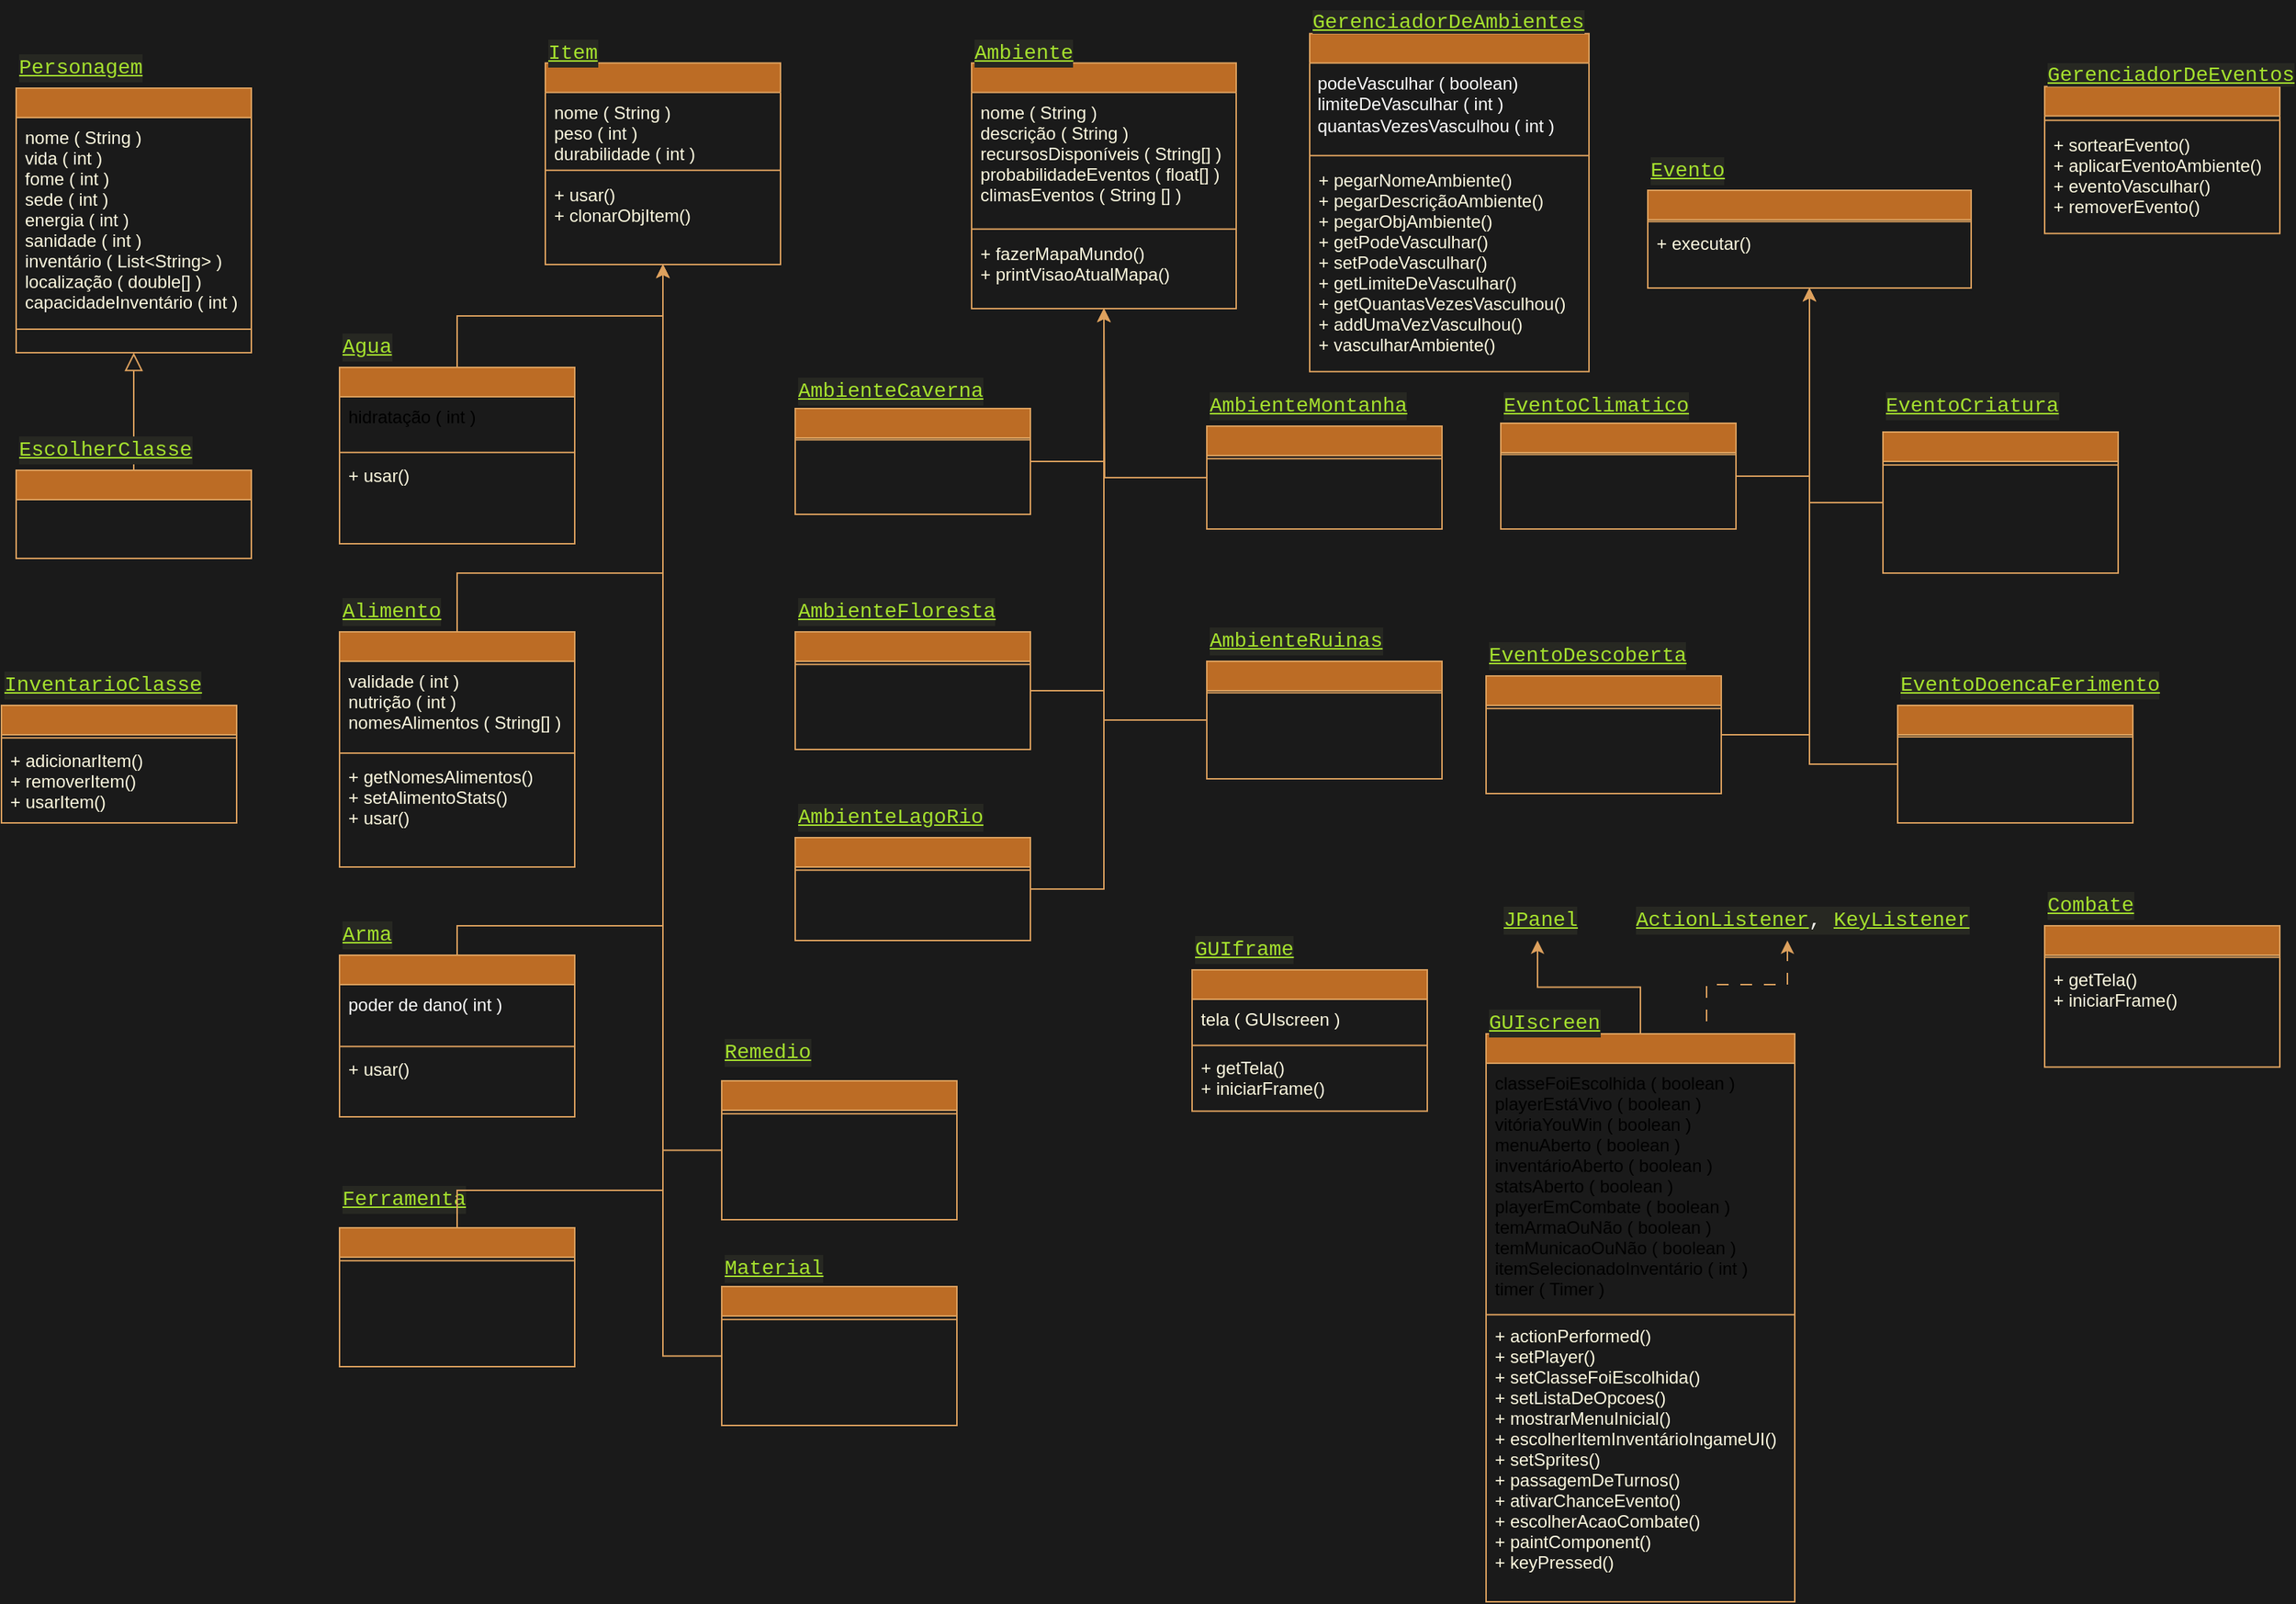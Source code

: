 <mxfile version="26.2.2">
  <diagram id="C5RBs43oDa-KdzZeNtuy" name="Page-1">
    <mxGraphModel dx="603" dy="377" grid="1" gridSize="10" guides="1" tooltips="1" connect="1" arrows="1" fold="1" page="1" pageScale="1" pageWidth="1654" pageHeight="1169" background="#1A1A1A" math="0" shadow="0">
      <root>
        <mxCell id="WIyWlLk6GJQsqaUBKTNV-0" />
        <mxCell id="WIyWlLk6GJQsqaUBKTNV-1" parent="WIyWlLk6GJQsqaUBKTNV-0" />
        <mxCell id="zkfFHV4jXpPFQw0GAbJ--12" value="" style="endArrow=block;endSize=10;endFill=0;shadow=0;strokeWidth=1;rounded=0;curved=0;edgeStyle=elbowEdgeStyle;elbow=vertical;labelBackgroundColor=none;fontColor=default;strokeColor=#DDA15E;" parent="WIyWlLk6GJQsqaUBKTNV-1" source="zkfFHV4jXpPFQw0GAbJ--6" target="zkfFHV4jXpPFQw0GAbJ--0" edge="1">
          <mxGeometry width="160" relative="1" as="geometry">
            <mxPoint x="200" y="203" as="sourcePoint" />
            <mxPoint x="200" y="203" as="targetPoint" />
          </mxGeometry>
        </mxCell>
        <mxCell id="2OY2TCqIc3tPT17bCSi5-8" value="" style="group;labelBackgroundColor=none;fontColor=#FEFAE0;" parent="WIyWlLk6GJQsqaUBKTNV-1" vertex="1" connectable="0">
          <mxGeometry x="50" y="290" width="160" height="90" as="geometry" />
        </mxCell>
        <mxCell id="zkfFHV4jXpPFQw0GAbJ--6" value="" style="swimlane;fontStyle=0;align=center;verticalAlign=top;childLayout=stackLayout;horizontal=1;startSize=20;horizontalStack=0;resizeParent=1;resizeLast=0;collapsible=1;marginBottom=0;rounded=0;shadow=0;strokeWidth=1;labelBackgroundColor=none;fillColor=#BC6C25;strokeColor=#DDA15E;fontColor=#FEFAE0;" parent="2OY2TCqIc3tPT17bCSi5-8" vertex="1">
          <mxGeometry y="30" width="160" height="60" as="geometry">
            <mxRectangle y="30" width="160" height="26" as="alternateBounds" />
          </mxGeometry>
        </mxCell>
        <mxCell id="2OY2TCqIc3tPT17bCSi5-7" value="&lt;div style=&quot;color: #f8f8f2;background-color: #272822;font-family: Consolas, &#39;Courier New&#39;, monospace;font-weight: normal;font-size: 14px;line-height: 19px;white-space: pre;&quot;&gt;&lt;div&gt;&lt;span style=&quot;color: #a6e22e;text-decoration: underline;&quot;&gt;EscolherClasse&lt;/span&gt;&lt;/div&gt;&lt;/div&gt;" style="text;whiteSpace=wrap;html=1;labelBackgroundColor=none;fontColor=#FEFAE0;" parent="2OY2TCqIc3tPT17bCSi5-8" vertex="1">
          <mxGeometry width="110" height="8.438" as="geometry" />
        </mxCell>
        <mxCell id="2OY2TCqIc3tPT17bCSi5-10" value="" style="group;labelBackgroundColor=none;fontColor=#FEFAE0;" parent="WIyWlLk6GJQsqaUBKTNV-1" vertex="1" connectable="0">
          <mxGeometry x="50" y="30" width="160" height="210" as="geometry" />
        </mxCell>
        <mxCell id="zkfFHV4jXpPFQw0GAbJ--0" value="" style="swimlane;fontStyle=2;align=center;verticalAlign=top;childLayout=stackLayout;horizontal=1;startSize=20;horizontalStack=0;resizeParent=1;resizeLast=0;collapsible=1;marginBottom=0;rounded=0;shadow=0;strokeWidth=1;labelBackgroundColor=none;fillColor=#BC6C25;strokeColor=#DDA15E;fontColor=#FEFAE0;" parent="2OY2TCqIc3tPT17bCSi5-10" vertex="1">
          <mxGeometry y="30" width="160" height="180" as="geometry">
            <mxRectangle y="30" width="160" height="26" as="alternateBounds" />
          </mxGeometry>
        </mxCell>
        <mxCell id="zkfFHV4jXpPFQw0GAbJ--1" value="nome ( String )&#xa;vida ( int )&#xa;fome ( int )&#xa;sede ( int ) &#xa;energia ( int )&#xa;sanidade ( int )&#xa;inventário ( List&lt;String&gt; )&#xa;localização ( double[] )&#xa;capacidadeInventário ( int )" style="text;align=left;verticalAlign=top;spacingLeft=4;spacingRight=4;overflow=hidden;rotatable=0;points=[[0,0.5],[1,0.5]];portConstraint=eastwest;labelBackgroundColor=none;fontColor=#FEFAE0;" parent="zkfFHV4jXpPFQw0GAbJ--0" vertex="1">
          <mxGeometry y="20" width="160" height="140" as="geometry" />
        </mxCell>
        <mxCell id="2OY2TCqIc3tPT17bCSi5-4" value="" style="line;html=1;strokeWidth=1;align=left;verticalAlign=middle;spacingTop=-1;spacingLeft=3;spacingRight=3;rotatable=0;labelPosition=right;points=[];portConstraint=eastwest;labelBackgroundColor=none;fillColor=#BC6C25;strokeColor=#DDA15E;fontColor=#FEFAE0;" parent="zkfFHV4jXpPFQw0GAbJ--0" vertex="1">
          <mxGeometry y="160" width="160" height="8" as="geometry" />
        </mxCell>
        <mxCell id="2OY2TCqIc3tPT17bCSi5-6" value="&lt;div style=&quot;color: #f8f8f2;background-color: #272822;font-family: Consolas, &#39;Courier New&#39;, monospace;font-weight: normal;font-size: 14px;line-height: 19px;white-space: pre;&quot;&gt;&lt;div&gt;&lt;span style=&quot;color: #a6e22e;text-decoration: underline;&quot;&gt;Personagem&lt;/span&gt;&lt;/div&gt;&lt;/div&gt;" style="text;whiteSpace=wrap;html=1;labelBackgroundColor=none;fontColor=#FEFAE0;" parent="2OY2TCqIc3tPT17bCSi5-10" vertex="1">
          <mxGeometry width="80" height="30" as="geometry" />
        </mxCell>
        <mxCell id="2OY2TCqIc3tPT17bCSi5-11" value="" style="group;labelBackgroundColor=none;fontColor=#FEFAE0;" parent="WIyWlLk6GJQsqaUBKTNV-1" vertex="1" connectable="0">
          <mxGeometry x="410" y="20" width="160" height="160" as="geometry" />
        </mxCell>
        <mxCell id="2OY2TCqIc3tPT17bCSi5-12" value="" style="swimlane;fontStyle=2;align=center;verticalAlign=top;childLayout=stackLayout;horizontal=1;startSize=20;horizontalStack=0;resizeParent=1;resizeLast=0;collapsible=1;marginBottom=0;rounded=0;shadow=0;strokeWidth=1;labelBackgroundColor=none;fillColor=#BC6C25;strokeColor=#DDA15E;fontColor=#FEFAE0;" parent="2OY2TCqIc3tPT17bCSi5-11" vertex="1">
          <mxGeometry y="22.86" width="160" height="137.14" as="geometry">
            <mxRectangle y="30" width="160" height="26" as="alternateBounds" />
          </mxGeometry>
        </mxCell>
        <mxCell id="2OY2TCqIc3tPT17bCSi5-13" value="nome ( String )&#xa;peso ( int )&#xa;durabilidade ( int )" style="text;align=left;verticalAlign=top;spacingLeft=4;spacingRight=4;overflow=hidden;rotatable=0;points=[[0,0.5],[1,0.5]];portConstraint=eastwest;labelBackgroundColor=none;fontColor=#FEFAE0;" parent="2OY2TCqIc3tPT17bCSi5-12" vertex="1">
          <mxGeometry y="20" width="160" height="50" as="geometry" />
        </mxCell>
        <mxCell id="2OY2TCqIc3tPT17bCSi5-14" value="" style="line;html=1;strokeWidth=1;align=left;verticalAlign=middle;spacingTop=-1;spacingLeft=3;spacingRight=3;rotatable=0;labelPosition=right;points=[];portConstraint=eastwest;labelBackgroundColor=none;fillColor=#BC6C25;strokeColor=#DDA15E;fontColor=#FEFAE0;" parent="2OY2TCqIc3tPT17bCSi5-12" vertex="1">
          <mxGeometry y="70" width="160" height="6.095" as="geometry" />
        </mxCell>
        <mxCell id="2OY2TCqIc3tPT17bCSi5-17" value="+ usar()&#xa;+ clonarObjItem()" style="text;align=left;verticalAlign=top;spacingLeft=4;spacingRight=4;overflow=hidden;rotatable=0;points=[[0,0.5],[1,0.5]];portConstraint=eastwest;labelBackgroundColor=none;fontColor=#FEFAE0;" parent="2OY2TCqIc3tPT17bCSi5-12" vertex="1">
          <mxGeometry y="76.095" width="160" height="38.095" as="geometry" />
        </mxCell>
        <mxCell id="2OY2TCqIc3tPT17bCSi5-15" value="&lt;div style=&quot;color: #f8f8f2;background-color: #272822;font-family: Consolas, &#39;Courier New&#39;, monospace;font-weight: normal;font-size: 14px;line-height: 19px;white-space: pre;&quot;&gt;&lt;div&gt;&lt;span style=&quot;color: #a6e22e;text-decoration: underline;&quot;&gt;Item&lt;/span&gt;&lt;/div&gt;&lt;/div&gt;" style="text;whiteSpace=wrap;html=1;labelBackgroundColor=none;fontColor=#FEFAE0;" parent="2OY2TCqIc3tPT17bCSi5-11" vertex="1">
          <mxGeometry width="80" height="22.857" as="geometry" />
        </mxCell>
        <mxCell id="2OY2TCqIc3tPT17bCSi5-18" value="" style="group;labelBackgroundColor=none;fontColor=#FEFAE0;" parent="WIyWlLk6GJQsqaUBKTNV-1" vertex="1" connectable="0">
          <mxGeometry x="270" y="220" width="160" height="140" as="geometry" />
        </mxCell>
        <mxCell id="2OY2TCqIc3tPT17bCSi5-19" value="" style="swimlane;fontStyle=2;align=center;verticalAlign=top;childLayout=stackLayout;horizontal=1;startSize=20;horizontalStack=0;resizeParent=1;resizeLast=0;collapsible=1;marginBottom=0;rounded=0;shadow=0;strokeWidth=1;labelBackgroundColor=none;fillColor=#BC6C25;strokeColor=#DDA15E;fontColor=#FEFAE0;" parent="2OY2TCqIc3tPT17bCSi5-18" vertex="1">
          <mxGeometry y="30" width="160" height="120.0" as="geometry">
            <mxRectangle y="30" width="160" height="26" as="alternateBounds" />
          </mxGeometry>
        </mxCell>
        <mxCell id="x5qsCag_DuHq89ZRqepp-1" value="hidratação ( int )" style="text;align=left;verticalAlign=top;spacingLeft=4;spacingRight=4;overflow=hidden;rotatable=0;points=[[0,0.5],[1,0.5]];portConstraint=eastwest;labelBackgroundColor=none;fontColor=default;" vertex="1" parent="2OY2TCqIc3tPT17bCSi5-19">
          <mxGeometry y="20" width="160" height="35.81" as="geometry" />
        </mxCell>
        <mxCell id="2OY2TCqIc3tPT17bCSi5-21" value="" style="line;html=1;strokeWidth=1;align=left;verticalAlign=middle;spacingTop=-1;spacingLeft=3;spacingRight=3;rotatable=0;labelPosition=right;points=[];portConstraint=eastwest;labelBackgroundColor=none;fillColor=#BC6C25;strokeColor=#DDA15E;fontColor=#FEFAE0;" parent="2OY2TCqIc3tPT17bCSi5-19" vertex="1">
          <mxGeometry y="55.81" width="160" height="4.19" as="geometry" />
        </mxCell>
        <mxCell id="2OY2TCqIc3tPT17bCSi5-22" value="+ usar()" style="text;align=left;verticalAlign=top;spacingLeft=4;spacingRight=4;overflow=hidden;rotatable=0;points=[[0,0.5],[1,0.5]];portConstraint=eastwest;labelBackgroundColor=none;fontColor=#FEFAE0;" parent="2OY2TCqIc3tPT17bCSi5-19" vertex="1">
          <mxGeometry y="60.0" width="160" height="35.81" as="geometry" />
        </mxCell>
        <mxCell id="2OY2TCqIc3tPT17bCSi5-23" value="&lt;div style=&quot;color: #f8f8f2;background-color: #272822;font-family: Consolas, &#39;Courier New&#39;, monospace;font-weight: normal;font-size: 14px;line-height: 19px;white-space: pre;&quot;&gt;&lt;div&gt;&lt;span style=&quot;color: #a6e22e;text-decoration: underline;&quot;&gt;Agua&lt;/span&gt;&lt;/div&gt;&lt;/div&gt;" style="text;whiteSpace=wrap;html=1;labelBackgroundColor=none;fontColor=#FEFAE0;" parent="2OY2TCqIc3tPT17bCSi5-18" vertex="1">
          <mxGeometry width="80" height="15.714" as="geometry" />
        </mxCell>
        <mxCell id="2OY2TCqIc3tPT17bCSi5-25" style="edgeStyle=orthogonalEdgeStyle;rounded=0;orthogonalLoop=1;jettySize=auto;html=1;exitX=0.5;exitY=0;exitDx=0;exitDy=0;entryX=0.5;entryY=1;entryDx=0;entryDy=0;labelBackgroundColor=none;fontColor=default;strokeColor=#DDA15E;" parent="WIyWlLk6GJQsqaUBKTNV-1" source="2OY2TCqIc3tPT17bCSi5-19" target="2OY2TCqIc3tPT17bCSi5-12" edge="1">
          <mxGeometry relative="1" as="geometry">
            <mxPoint x="349" y="210" as="targetPoint" />
          </mxGeometry>
        </mxCell>
        <mxCell id="2OY2TCqIc3tPT17bCSi5-40" value="" style="group;labelBackgroundColor=none;fontColor=#FEFAE0;" parent="WIyWlLk6GJQsqaUBKTNV-1" vertex="1" connectable="0">
          <mxGeometry x="270" y="400" width="160" height="190" as="geometry" />
        </mxCell>
        <mxCell id="2OY2TCqIc3tPT17bCSi5-41" value="" style="swimlane;fontStyle=2;align=center;verticalAlign=top;childLayout=stackLayout;horizontal=1;startSize=20;horizontalStack=0;resizeParent=1;resizeLast=0;collapsible=1;marginBottom=0;rounded=0;shadow=0;strokeWidth=1;labelBackgroundColor=none;fillColor=#BC6C25;strokeColor=#DDA15E;fontColor=#FEFAE0;" parent="2OY2TCqIc3tPT17bCSi5-40" vertex="1">
          <mxGeometry y="30" width="160" height="160" as="geometry">
            <mxRectangle y="30" width="160" height="26" as="alternateBounds" />
          </mxGeometry>
        </mxCell>
        <mxCell id="eiWpAmbWIswjm976VsPG-0" value="validade ( int )&#xa;nutrição ( int )&#xa;nomesAlimentos ( String[] )" style="text;align=left;verticalAlign=top;spacingLeft=4;spacingRight=4;overflow=hidden;rotatable=0;points=[[0,0.5],[1,0.5]];portConstraint=eastwest;labelBackgroundColor=none;fontColor=#FEFAE0;" parent="2OY2TCqIc3tPT17bCSi5-41" vertex="1">
          <mxGeometry y="20" width="160" height="60" as="geometry" />
        </mxCell>
        <mxCell id="2OY2TCqIc3tPT17bCSi5-42" value="" style="line;html=1;strokeWidth=1;align=left;verticalAlign=middle;spacingTop=-1;spacingLeft=3;spacingRight=3;rotatable=0;labelPosition=right;points=[];portConstraint=eastwest;labelBackgroundColor=none;fillColor=#BC6C25;strokeColor=#DDA15E;fontColor=#FEFAE0;" parent="2OY2TCqIc3tPT17bCSi5-41" vertex="1">
          <mxGeometry y="80" width="160" height="4.952" as="geometry" />
        </mxCell>
        <mxCell id="eiWpAmbWIswjm976VsPG-1" value="+ getNomesAlimentos()&#xa;+ setAlimentoStats()&#xa;+ usar()" style="text;align=left;verticalAlign=top;spacingLeft=4;spacingRight=4;overflow=hidden;rotatable=0;points=[[0,0.5],[1,0.5]];portConstraint=eastwest;labelBackgroundColor=none;fontColor=#FEFAE0;" parent="2OY2TCqIc3tPT17bCSi5-41" vertex="1">
          <mxGeometry y="84.952" width="160" height="55.05" as="geometry" />
        </mxCell>
        <mxCell id="2OY2TCqIc3tPT17bCSi5-43" value="&lt;div style=&quot;background-color: rgb(39, 40, 34); font-family: Consolas, &amp;quot;Courier New&amp;quot;, monospace; font-weight: normal; font-size: 14px; line-height: 19px; white-space: pre; color: rgb(248, 248, 242);&quot;&gt;&lt;font color=&quot;#a6e22e&quot;&gt;&lt;u&gt;Alimento&lt;/u&gt;&lt;/font&gt;&lt;/div&gt;" style="text;whiteSpace=wrap;html=1;labelBackgroundColor=none;fontColor=#FEFAE0;" parent="2OY2TCqIc3tPT17bCSi5-40" vertex="1">
          <mxGeometry width="80" height="18.571" as="geometry" />
        </mxCell>
        <mxCell id="2OY2TCqIc3tPT17bCSi5-44" style="edgeStyle=orthogonalEdgeStyle;rounded=0;orthogonalLoop=1;jettySize=auto;html=1;exitX=0.5;exitY=0;exitDx=0;exitDy=0;entryX=0.5;entryY=1;entryDx=0;entryDy=0;labelBackgroundColor=none;fontColor=default;strokeColor=#DDA15E;" parent="WIyWlLk6GJQsqaUBKTNV-1" source="2OY2TCqIc3tPT17bCSi5-41" target="2OY2TCqIc3tPT17bCSi5-12" edge="1">
          <mxGeometry relative="1" as="geometry">
            <mxPoint x="620" y="210" as="targetPoint" />
            <Array as="points">
              <mxPoint x="350" y="390" />
              <mxPoint x="490" y="390" />
            </Array>
          </mxGeometry>
        </mxCell>
        <mxCell id="2OY2TCqIc3tPT17bCSi5-45" value="" style="group;labelBackgroundColor=none;fontColor=#FEFAE0;" parent="WIyWlLk6GJQsqaUBKTNV-1" vertex="1" connectable="0">
          <mxGeometry x="270" y="620" width="160" height="140" as="geometry" />
        </mxCell>
        <mxCell id="2OY2TCqIc3tPT17bCSi5-46" value="" style="swimlane;fontStyle=2;align=center;verticalAlign=top;childLayout=stackLayout;horizontal=1;startSize=20;horizontalStack=0;resizeParent=1;resizeLast=0;collapsible=1;marginBottom=0;rounded=0;shadow=0;strokeWidth=1;labelBackgroundColor=none;fillColor=#BC6C25;strokeColor=#DDA15E;fontColor=#FEFAE0;" parent="2OY2TCqIc3tPT17bCSi5-45" vertex="1">
          <mxGeometry y="30" width="160" height="110" as="geometry">
            <mxRectangle y="30" width="160" height="26" as="alternateBounds" />
          </mxGeometry>
        </mxCell>
        <mxCell id="x5qsCag_DuHq89ZRqepp-0" value="poder de dano( int )" style="text;align=left;verticalAlign=top;spacingLeft=4;spacingRight=4;overflow=hidden;rotatable=0;points=[[0,0.5],[1,0.5]];portConstraint=eastwest;labelBackgroundColor=none;fontColor=#FEFEFE;" vertex="1" parent="2OY2TCqIc3tPT17bCSi5-46">
          <mxGeometry y="20" width="160" height="40" as="geometry" />
        </mxCell>
        <mxCell id="2OY2TCqIc3tPT17bCSi5-47" value="" style="line;html=1;strokeWidth=1;align=left;verticalAlign=middle;spacingTop=-1;spacingLeft=3;spacingRight=3;rotatable=0;labelPosition=right;points=[];portConstraint=eastwest;labelBackgroundColor=none;fillColor=#BC6C25;strokeColor=#DDA15E;fontColor=#FEFAE0;" parent="2OY2TCqIc3tPT17bCSi5-46" vertex="1">
          <mxGeometry y="60" width="160" height="4.19" as="geometry" />
        </mxCell>
        <mxCell id="x5qsCag_DuHq89ZRqepp-4" value="+ usar()" style="text;align=left;verticalAlign=top;spacingLeft=4;spacingRight=4;overflow=hidden;rotatable=0;points=[[0,0.5],[1,0.5]];portConstraint=eastwest;labelBackgroundColor=none;fontColor=#FEFAE0;" vertex="1" parent="2OY2TCqIc3tPT17bCSi5-46">
          <mxGeometry y="64.19" width="160" height="35.81" as="geometry" />
        </mxCell>
        <mxCell id="2OY2TCqIc3tPT17bCSi5-48" value="&lt;div style=&quot;background-color: rgb(39, 40, 34); font-family: Consolas, &amp;quot;Courier New&amp;quot;, monospace; font-weight: normal; font-size: 14px; line-height: 19px; white-space: pre; color: rgb(248, 248, 242);&quot;&gt;&lt;font color=&quot;#a6e22e&quot;&gt;&lt;u&gt;Arma&lt;/u&gt;&lt;/font&gt;&lt;/div&gt;" style="text;whiteSpace=wrap;html=1;labelBackgroundColor=none;fontColor=#FEFAE0;" parent="2OY2TCqIc3tPT17bCSi5-45" vertex="1">
          <mxGeometry width="80" height="15.714" as="geometry" />
        </mxCell>
        <mxCell id="2OY2TCqIc3tPT17bCSi5-49" style="edgeStyle=orthogonalEdgeStyle;rounded=0;orthogonalLoop=1;jettySize=auto;html=1;entryX=0.5;entryY=1;entryDx=0;entryDy=0;labelBackgroundColor=none;fontColor=default;strokeColor=#DDA15E;" parent="WIyWlLk6GJQsqaUBKTNV-1" target="2OY2TCqIc3tPT17bCSi5-12" edge="1">
          <mxGeometry relative="1" as="geometry">
            <Array as="points">
              <mxPoint x="350" y="630" />
              <mxPoint x="490" y="630" />
            </Array>
            <mxPoint x="350" y="650" as="sourcePoint" />
            <mxPoint x="520" y="200" as="targetPoint" />
          </mxGeometry>
        </mxCell>
        <mxCell id="2OY2TCqIc3tPT17bCSi5-50" value="" style="group;labelBackgroundColor=none;fontColor=#FEFAE0;" parent="WIyWlLk6GJQsqaUBKTNV-1" vertex="1" connectable="0">
          <mxGeometry x="270" y="800" width="160" height="130" as="geometry" />
        </mxCell>
        <mxCell id="2OY2TCqIc3tPT17bCSi5-51" value="" style="swimlane;fontStyle=2;align=center;verticalAlign=top;childLayout=stackLayout;horizontal=1;startSize=20;horizontalStack=0;resizeParent=1;resizeLast=0;collapsible=1;marginBottom=0;rounded=0;shadow=0;strokeWidth=1;labelBackgroundColor=none;fillColor=#BC6C25;strokeColor=#DDA15E;fontColor=#FEFAE0;" parent="2OY2TCqIc3tPT17bCSi5-50" vertex="1">
          <mxGeometry y="35.455" width="160" height="94.545" as="geometry">
            <mxRectangle y="30" width="160" height="26" as="alternateBounds" />
          </mxGeometry>
        </mxCell>
        <mxCell id="2OY2TCqIc3tPT17bCSi5-52" value="" style="line;html=1;strokeWidth=1;align=left;verticalAlign=middle;spacingTop=-1;spacingLeft=3;spacingRight=3;rotatable=0;labelPosition=right;points=[];portConstraint=eastwest;labelBackgroundColor=none;fillColor=#BC6C25;strokeColor=#DDA15E;fontColor=#FEFAE0;" parent="2OY2TCqIc3tPT17bCSi5-51" vertex="1">
          <mxGeometry y="20" width="160" height="4.952" as="geometry" />
        </mxCell>
        <mxCell id="2OY2TCqIc3tPT17bCSi5-53" value="&lt;div style=&quot;background-color: rgb(39, 40, 34); font-family: Consolas, &amp;quot;Courier New&amp;quot;, monospace; font-weight: normal; font-size: 14px; line-height: 19px; white-space: pre; color: rgb(248, 248, 242);&quot;&gt;&lt;font color=&quot;#a6e22e&quot;&gt;&lt;u&gt;Ferramenta&lt;/u&gt;&lt;/font&gt;&lt;/div&gt;" style="text;whiteSpace=wrap;html=1;labelBackgroundColor=none;fontColor=#FEFAE0;" parent="2OY2TCqIc3tPT17bCSi5-50" vertex="1">
          <mxGeometry width="80" height="18.571" as="geometry" />
        </mxCell>
        <mxCell id="2OY2TCqIc3tPT17bCSi5-54" style="edgeStyle=orthogonalEdgeStyle;rounded=0;orthogonalLoop=1;jettySize=auto;html=1;entryX=0.5;entryY=1;entryDx=0;entryDy=0;exitX=0.5;exitY=0;exitDx=0;exitDy=0;labelBackgroundColor=none;fontColor=default;strokeColor=#DDA15E;" parent="WIyWlLk6GJQsqaUBKTNV-1" source="2OY2TCqIc3tPT17bCSi5-51" target="2OY2TCqIc3tPT17bCSi5-12" edge="1">
          <mxGeometry relative="1" as="geometry">
            <Array as="points">
              <mxPoint x="350" y="810" />
              <mxPoint x="490" y="810" />
            </Array>
            <mxPoint x="350" y="840" as="sourcePoint" />
            <mxPoint x="490" y="200" as="targetPoint" />
          </mxGeometry>
        </mxCell>
        <mxCell id="2OY2TCqIc3tPT17bCSi5-55" value="" style="group;labelBackgroundColor=none;fontColor=#FEFAE0;" parent="WIyWlLk6GJQsqaUBKTNV-1" vertex="1" connectable="0">
          <mxGeometry x="40" y="450" width="160" height="110" as="geometry" />
        </mxCell>
        <mxCell id="2OY2TCqIc3tPT17bCSi5-56" value="" style="swimlane;fontStyle=2;align=center;verticalAlign=top;childLayout=stackLayout;horizontal=1;startSize=20;horizontalStack=0;resizeParent=1;resizeLast=0;collapsible=1;marginBottom=0;rounded=0;shadow=0;strokeWidth=1;labelBackgroundColor=none;fillColor=#BC6C25;strokeColor=#DDA15E;fontColor=#FEFAE0;" parent="2OY2TCqIc3tPT17bCSi5-55" vertex="1">
          <mxGeometry y="30" width="160" height="80.0" as="geometry">
            <mxRectangle y="30" width="160" height="26" as="alternateBounds" />
          </mxGeometry>
        </mxCell>
        <mxCell id="2OY2TCqIc3tPT17bCSi5-57" value="" style="line;html=1;strokeWidth=1;align=left;verticalAlign=middle;spacingTop=-1;spacingLeft=3;spacingRight=3;rotatable=0;labelPosition=right;points=[];portConstraint=eastwest;labelBackgroundColor=none;fillColor=#BC6C25;strokeColor=#DDA15E;fontColor=#FEFAE0;" parent="2OY2TCqIc3tPT17bCSi5-56" vertex="1">
          <mxGeometry y="20" width="160" height="4.19" as="geometry" />
        </mxCell>
        <mxCell id="eiWpAmbWIswjm976VsPG-14" value="+ adicionarItem()&#xa;+ removerItem()&#xa;+ usarItem()" style="text;align=left;verticalAlign=top;spacingLeft=4;spacingRight=4;overflow=hidden;rotatable=0;points=[[0,0.5],[1,0.5]];portConstraint=eastwest;labelBackgroundColor=none;fontColor=#FEFAE0;" parent="2OY2TCqIc3tPT17bCSi5-56" vertex="1">
          <mxGeometry y="24.19" width="160" height="55.81" as="geometry" />
        </mxCell>
        <mxCell id="2OY2TCqIc3tPT17bCSi5-58" value="&lt;div style=&quot;background-color: rgb(39, 40, 34); font-family: Consolas, &amp;quot;Courier New&amp;quot;, monospace; font-weight: normal; font-size: 14px; line-height: 19px; white-space: pre; color: rgb(248, 248, 242);&quot;&gt;&lt;div style=&quot;line-height: 19px;&quot;&gt;&lt;span style=&quot;color: rgb(166, 226, 46); text-decoration-line: underline;&quot;&gt;InventarioClasse&lt;/span&gt;&lt;/div&gt;&lt;/div&gt;" style="text;whiteSpace=wrap;html=1;labelBackgroundColor=none;fontColor=#FEFAE0;" parent="2OY2TCqIc3tPT17bCSi5-55" vertex="1">
          <mxGeometry width="80" height="15.714" as="geometry" />
        </mxCell>
        <mxCell id="M8Uwzm6NFrwEP9D5U2gr-21" value="" style="group;labelBackgroundColor=none;fontColor=#FEFAE0;" parent="WIyWlLk6GJQsqaUBKTNV-1" vertex="1" connectable="0">
          <mxGeometry x="700" y="20" width="180" height="190" as="geometry" />
        </mxCell>
        <mxCell id="M8Uwzm6NFrwEP9D5U2gr-22" value="" style="swimlane;fontStyle=2;align=center;verticalAlign=top;childLayout=stackLayout;horizontal=1;startSize=20;horizontalStack=0;resizeParent=1;resizeLast=0;collapsible=1;marginBottom=0;rounded=0;shadow=0;strokeWidth=1;labelBackgroundColor=none;fillColor=#BC6C25;strokeColor=#DDA15E;fontColor=#FEFAE0;" parent="M8Uwzm6NFrwEP9D5U2gr-21" vertex="1">
          <mxGeometry y="22.86" width="180" height="167.14" as="geometry">
            <mxRectangle y="30" width="160" height="26" as="alternateBounds" />
          </mxGeometry>
        </mxCell>
        <mxCell id="M8Uwzm6NFrwEP9D5U2gr-23" value="nome ( String )&#xa;descrição ( String )&#xa;recursosDisponíveis ( String[] )&#xa;probabilidadeEventos ( float[] )&#xa;climasEventos ( String [] )" style="text;align=left;verticalAlign=top;spacingLeft=4;spacingRight=4;overflow=hidden;rotatable=0;points=[[0,0.5],[1,0.5]];portConstraint=eastwest;labelBackgroundColor=none;fontColor=#FEFAE0;" parent="M8Uwzm6NFrwEP9D5U2gr-22" vertex="1">
          <mxGeometry y="20" width="180" height="90" as="geometry" />
        </mxCell>
        <mxCell id="M8Uwzm6NFrwEP9D5U2gr-24" value="" style="line;html=1;strokeWidth=1;align=left;verticalAlign=middle;spacingTop=-1;spacingLeft=3;spacingRight=3;rotatable=0;labelPosition=right;points=[];portConstraint=eastwest;labelBackgroundColor=none;fillColor=#BC6C25;strokeColor=#DDA15E;fontColor=#FEFAE0;" parent="M8Uwzm6NFrwEP9D5U2gr-22" vertex="1">
          <mxGeometry y="110" width="180" height="6.095" as="geometry" />
        </mxCell>
        <mxCell id="M8Uwzm6NFrwEP9D5U2gr-25" value="+ fazerMapaMundo()&#xa;+ printVisaoAtualMapa()" style="text;align=left;verticalAlign=top;spacingLeft=4;spacingRight=4;overflow=hidden;rotatable=0;points=[[0,0.5],[1,0.5]];portConstraint=eastwest;labelBackgroundColor=none;fontColor=#FEFAE0;" parent="M8Uwzm6NFrwEP9D5U2gr-22" vertex="1">
          <mxGeometry y="116.095" width="180" height="38.095" as="geometry" />
        </mxCell>
        <mxCell id="M8Uwzm6NFrwEP9D5U2gr-26" value="&lt;div style=&quot;color: #f8f8f2;background-color: #272822;font-family: Consolas, &#39;Courier New&#39;, monospace;font-weight: normal;font-size: 14px;line-height: 19px;white-space: pre;&quot;&gt;&lt;div&gt;&lt;span style=&quot;color: #a6e22e;text-decoration: underline;&quot;&gt;Ambiente&lt;/span&gt;&lt;/div&gt;&lt;/div&gt;" style="text;whiteSpace=wrap;html=1;labelBackgroundColor=none;fontColor=#FEFAE0;" parent="M8Uwzm6NFrwEP9D5U2gr-21" vertex="1">
          <mxGeometry width="80" height="22.857" as="geometry" />
        </mxCell>
        <mxCell id="eiWpAmbWIswjm976VsPG-20" value="" style="group;labelBackgroundColor=none;fontColor=#FEFAE0;" parent="WIyWlLk6GJQsqaUBKTNV-1" vertex="1" connectable="0">
          <mxGeometry x="580" y="260" width="160" height="90" as="geometry" />
        </mxCell>
        <mxCell id="eiWpAmbWIswjm976VsPG-21" value="" style="swimlane;fontStyle=2;align=center;verticalAlign=top;childLayout=stackLayout;horizontal=1;startSize=20;horizontalStack=0;resizeParent=1;resizeLast=0;collapsible=1;marginBottom=0;rounded=0;shadow=0;strokeWidth=1;labelBackgroundColor=none;fillColor=#BC6C25;strokeColor=#DDA15E;fontColor=#FEFAE0;" parent="eiWpAmbWIswjm976VsPG-20" vertex="1">
          <mxGeometry y="18.0" width="160" height="72.0" as="geometry">
            <mxRectangle y="18.0" width="160" height="26" as="alternateBounds" />
          </mxGeometry>
        </mxCell>
        <mxCell id="eiWpAmbWIswjm976VsPG-22" value="" style="line;html=1;strokeWidth=1;align=left;verticalAlign=middle;spacingTop=-1;spacingLeft=3;spacingRight=3;rotatable=0;labelPosition=right;points=[];portConstraint=eastwest;labelBackgroundColor=none;fillColor=#BC6C25;strokeColor=#DDA15E;fontColor=#FEFAE0;" parent="eiWpAmbWIswjm976VsPG-21" vertex="1">
          <mxGeometry y="20" width="160" height="2.514" as="geometry" />
        </mxCell>
        <mxCell id="eiWpAmbWIswjm976VsPG-25" value="&lt;div style=&quot;color: #f8f8f2;background-color: #272822;font-family: Consolas, &#39;Courier New&#39;, monospace;font-weight: normal;font-size: 14px;line-height: 19px;white-space: pre;&quot;&gt;&lt;div&gt;&lt;span style=&quot;color: #a6e22e;text-decoration: underline;&quot;&gt;AmbienteCaverna&lt;/span&gt;&lt;/div&gt;&lt;/div&gt;" style="text;whiteSpace=wrap;html=1;labelBackgroundColor=none;fontColor=#FEFAE0;" parent="eiWpAmbWIswjm976VsPG-20" vertex="1">
          <mxGeometry y="-10" width="130" height="18.0" as="geometry" />
        </mxCell>
        <mxCell id="eiWpAmbWIswjm976VsPG-26" value="" style="group;labelBackgroundColor=none;fontColor=#FEFAE0;" parent="WIyWlLk6GJQsqaUBKTNV-1" vertex="1" connectable="0">
          <mxGeometry x="580" y="540" width="160" height="150.0" as="geometry" />
        </mxCell>
        <mxCell id="eiWpAmbWIswjm976VsPG-27" value="" style="swimlane;fontStyle=2;align=center;verticalAlign=top;childLayout=stackLayout;horizontal=1;startSize=20;horizontalStack=0;resizeParent=1;resizeLast=0;collapsible=1;marginBottom=0;rounded=0;shadow=0;strokeWidth=1;labelBackgroundColor=none;fillColor=#BC6C25;strokeColor=#DDA15E;fontColor=#FEFAE0;" parent="eiWpAmbWIswjm976VsPG-26" vertex="1">
          <mxGeometry y="30" width="160" height="70" as="geometry">
            <mxRectangle y="30" width="160" height="26" as="alternateBounds" />
          </mxGeometry>
        </mxCell>
        <mxCell id="eiWpAmbWIswjm976VsPG-28" value="" style="line;html=1;strokeWidth=1;align=left;verticalAlign=middle;spacingTop=-1;spacingLeft=3;spacingRight=3;rotatable=0;labelPosition=right;points=[];portConstraint=eastwest;labelBackgroundColor=none;fillColor=#BC6C25;strokeColor=#DDA15E;fontColor=#FEFAE0;" parent="eiWpAmbWIswjm976VsPG-27" vertex="1">
          <mxGeometry y="20" width="160" height="4.19" as="geometry" />
        </mxCell>
        <mxCell id="eiWpAmbWIswjm976VsPG-17" value="&lt;div style=&quot;color: #f8f8f2;background-color: #272822;font-family: Consolas, &#39;Courier New&#39;, monospace;font-weight: normal;font-size: 14px;line-height: 19px;white-space: pre;&quot;&gt;&lt;div&gt;&lt;span style=&quot;color: #a6e22e;text-decoration: underline;&quot;&gt;AmbienteLagoRio&lt;/span&gt;&lt;/div&gt;&lt;/div&gt;" style="text;whiteSpace=wrap;html=1;labelBackgroundColor=none;fontColor=#FEFAE0;" parent="eiWpAmbWIswjm976VsPG-26" vertex="1">
          <mxGeometry width="120" height="30" as="geometry" />
        </mxCell>
        <mxCell id="eiWpAmbWIswjm976VsPG-30" value="" style="group;labelBackgroundColor=none;fontColor=#FEFAE0;" parent="WIyWlLk6GJQsqaUBKTNV-1" vertex="1" connectable="0">
          <mxGeometry x="580" y="400" width="160" height="150.0" as="geometry" />
        </mxCell>
        <mxCell id="eiWpAmbWIswjm976VsPG-31" value="" style="swimlane;fontStyle=2;align=center;verticalAlign=top;childLayout=stackLayout;horizontal=1;startSize=20;horizontalStack=0;resizeParent=1;resizeLast=0;collapsible=1;marginBottom=0;rounded=0;shadow=0;strokeWidth=1;labelBackgroundColor=none;fillColor=#BC6C25;strokeColor=#DDA15E;fontColor=#FEFAE0;" parent="eiWpAmbWIswjm976VsPG-30" vertex="1">
          <mxGeometry y="30" width="160" height="80" as="geometry">
            <mxRectangle y="30" width="160" height="26" as="alternateBounds" />
          </mxGeometry>
        </mxCell>
        <mxCell id="eiWpAmbWIswjm976VsPG-32" value="" style="line;html=1;strokeWidth=1;align=left;verticalAlign=middle;spacingTop=-1;spacingLeft=3;spacingRight=3;rotatable=0;labelPosition=right;points=[];portConstraint=eastwest;labelBackgroundColor=none;fillColor=#BC6C25;strokeColor=#DDA15E;fontColor=#FEFAE0;" parent="eiWpAmbWIswjm976VsPG-31" vertex="1">
          <mxGeometry y="20" width="160" height="4.19" as="geometry" />
        </mxCell>
        <mxCell id="eiWpAmbWIswjm976VsPG-16" value="&lt;div style=&quot;color: #f8f8f2;background-color: #272822;font-family: Consolas, &#39;Courier New&#39;, monospace;font-weight: normal;font-size: 14px;line-height: 19px;white-space: pre;&quot;&gt;&lt;div&gt;&lt;span style=&quot;color: #a6e22e;text-decoration: underline;&quot;&gt;AmbienteFloresta&lt;/span&gt;&lt;/div&gt;&lt;/div&gt;" style="text;whiteSpace=wrap;html=1;labelBackgroundColor=none;fontColor=#FEFAE0;" parent="eiWpAmbWIswjm976VsPG-30" vertex="1">
          <mxGeometry y="2.265e-14" width="130" height="30" as="geometry" />
        </mxCell>
        <mxCell id="eiWpAmbWIswjm976VsPG-34" value="" style="group;labelBackgroundColor=none;fontColor=#FEFAE0;" parent="WIyWlLk6GJQsqaUBKTNV-1" vertex="1" connectable="0">
          <mxGeometry x="860" y="260" width="160" height="150.0" as="geometry" />
        </mxCell>
        <mxCell id="eiWpAmbWIswjm976VsPG-43" style="edgeStyle=orthogonalEdgeStyle;rounded=0;orthogonalLoop=1;jettySize=auto;html=1;exitX=0;exitY=0.5;exitDx=0;exitDy=0;labelBackgroundColor=none;fontColor=default;strokeColor=#DDA15E;" parent="eiWpAmbWIswjm976VsPG-34" source="eiWpAmbWIswjm976VsPG-35" edge="1">
          <mxGeometry relative="1" as="geometry">
            <mxPoint x="-70" y="-50" as="targetPoint" />
          </mxGeometry>
        </mxCell>
        <mxCell id="eiWpAmbWIswjm976VsPG-35" value="" style="swimlane;fontStyle=2;align=center;verticalAlign=top;childLayout=stackLayout;horizontal=1;startSize=20;horizontalStack=0;resizeParent=1;resizeLast=0;collapsible=1;marginBottom=0;rounded=0;shadow=0;strokeWidth=1;labelBackgroundColor=none;fillColor=#BC6C25;strokeColor=#DDA15E;fontColor=#FEFAE0;" parent="eiWpAmbWIswjm976VsPG-34" vertex="1">
          <mxGeometry y="30" width="160" height="70" as="geometry">
            <mxRectangle y="30" width="160" height="26" as="alternateBounds" />
          </mxGeometry>
        </mxCell>
        <mxCell id="eiWpAmbWIswjm976VsPG-36" value="" style="line;html=1;strokeWidth=1;align=left;verticalAlign=middle;spacingTop=-1;spacingLeft=3;spacingRight=3;rotatable=0;labelPosition=right;points=[];portConstraint=eastwest;labelBackgroundColor=none;fillColor=#BC6C25;strokeColor=#DDA15E;fontColor=#FEFAE0;" parent="eiWpAmbWIswjm976VsPG-35" vertex="1">
          <mxGeometry y="20" width="160" height="4.19" as="geometry" />
        </mxCell>
        <mxCell id="eiWpAmbWIswjm976VsPG-18" value="&lt;div style=&quot;color: #f8f8f2;background-color: #272822;font-family: Consolas, &#39;Courier New&#39;, monospace;font-weight: normal;font-size: 14px;line-height: 19px;white-space: pre;&quot;&gt;&lt;div&gt;&lt;span style=&quot;color: #a6e22e;text-decoration: underline;&quot;&gt;AmbienteMontanha&lt;/span&gt;&lt;/div&gt;&lt;/div&gt;" style="text;whiteSpace=wrap;html=1;labelBackgroundColor=none;fontColor=#FEFAE0;" parent="eiWpAmbWIswjm976VsPG-34" vertex="1">
          <mxGeometry y="2.265e-14" width="130" height="30" as="geometry" />
        </mxCell>
        <mxCell id="eiWpAmbWIswjm976VsPG-38" value="" style="group;labelBackgroundColor=none;fontColor=#FEFAE0;" parent="WIyWlLk6GJQsqaUBKTNV-1" vertex="1" connectable="0">
          <mxGeometry x="860" y="430" width="160" height="100" as="geometry" />
        </mxCell>
        <mxCell id="eiWpAmbWIswjm976VsPG-39" value="" style="swimlane;fontStyle=2;align=center;verticalAlign=top;childLayout=stackLayout;horizontal=1;startSize=20;horizontalStack=0;resizeParent=1;resizeLast=0;collapsible=1;marginBottom=0;rounded=0;shadow=0;strokeWidth=1;labelBackgroundColor=none;fillColor=#BC6C25;strokeColor=#DDA15E;fontColor=#FEFAE0;" parent="eiWpAmbWIswjm976VsPG-38" vertex="1">
          <mxGeometry y="20.0" width="160" height="80.0" as="geometry">
            <mxRectangle y="20.0" width="160" height="26" as="alternateBounds" />
          </mxGeometry>
        </mxCell>
        <mxCell id="eiWpAmbWIswjm976VsPG-40" value="" style="line;html=1;strokeWidth=1;align=left;verticalAlign=middle;spacingTop=-1;spacingLeft=3;spacingRight=3;rotatable=0;labelPosition=right;points=[];portConstraint=eastwest;labelBackgroundColor=none;fillColor=#BC6C25;strokeColor=#DDA15E;fontColor=#FEFAE0;" parent="eiWpAmbWIswjm976VsPG-39" vertex="1">
          <mxGeometry y="20" width="160" height="2.794" as="geometry" />
        </mxCell>
        <mxCell id="eiWpAmbWIswjm976VsPG-19" value="&lt;div style=&quot;color: #f8f8f2;background-color: #272822;font-family: Consolas, &#39;Courier New&#39;, monospace;font-weight: normal;font-size: 14px;line-height: 19px;white-space: pre;&quot;&gt;&lt;div&gt;&lt;span style=&quot;color: #a6e22e;text-decoration: underline;&quot;&gt;AmbienteRuinas&lt;/span&gt;&lt;/div&gt;&lt;/div&gt;" style="text;whiteSpace=wrap;html=1;labelBackgroundColor=none;fontColor=#FEFAE0;" parent="eiWpAmbWIswjm976VsPG-38" vertex="1">
          <mxGeometry y="-10.0" width="110" height="20.0" as="geometry" />
        </mxCell>
        <mxCell id="eiWpAmbWIswjm976VsPG-42" style="edgeStyle=orthogonalEdgeStyle;rounded=0;orthogonalLoop=1;jettySize=auto;html=1;exitX=1;exitY=0.5;exitDx=0;exitDy=0;entryX=0.5;entryY=1;entryDx=0;entryDy=0;labelBackgroundColor=none;fontColor=default;strokeColor=#DDA15E;" parent="WIyWlLk6GJQsqaUBKTNV-1" source="eiWpAmbWIswjm976VsPG-21" target="M8Uwzm6NFrwEP9D5U2gr-22" edge="1">
          <mxGeometry relative="1" as="geometry" />
        </mxCell>
        <mxCell id="eiWpAmbWIswjm976VsPG-44" style="edgeStyle=orthogonalEdgeStyle;rounded=0;orthogonalLoop=1;jettySize=auto;html=1;exitX=0;exitY=0.5;exitDx=0;exitDy=0;entryX=0.5;entryY=1;entryDx=0;entryDy=0;labelBackgroundColor=none;fontColor=default;strokeColor=#DDA15E;" parent="WIyWlLk6GJQsqaUBKTNV-1" source="eiWpAmbWIswjm976VsPG-39" target="M8Uwzm6NFrwEP9D5U2gr-22" edge="1">
          <mxGeometry relative="1" as="geometry" />
        </mxCell>
        <mxCell id="eiWpAmbWIswjm976VsPG-45" style="edgeStyle=orthogonalEdgeStyle;rounded=0;orthogonalLoop=1;jettySize=auto;html=1;exitX=1;exitY=0.5;exitDx=0;exitDy=0;entryX=0.5;entryY=1;entryDx=0;entryDy=0;labelBackgroundColor=none;fontColor=default;strokeColor=#DDA15E;" parent="WIyWlLk6GJQsqaUBKTNV-1" source="eiWpAmbWIswjm976VsPG-31" target="M8Uwzm6NFrwEP9D5U2gr-22" edge="1">
          <mxGeometry relative="1" as="geometry" />
        </mxCell>
        <mxCell id="eiWpAmbWIswjm976VsPG-46" style="edgeStyle=orthogonalEdgeStyle;rounded=0;orthogonalLoop=1;jettySize=auto;html=1;exitX=1;exitY=0.5;exitDx=0;exitDy=0;entryX=0.5;entryY=1;entryDx=0;entryDy=0;labelBackgroundColor=none;fontColor=default;strokeColor=#DDA15E;" parent="WIyWlLk6GJQsqaUBKTNV-1" source="eiWpAmbWIswjm976VsPG-27" target="M8Uwzm6NFrwEP9D5U2gr-22" edge="1">
          <mxGeometry relative="1" as="geometry" />
        </mxCell>
        <mxCell id="lqh7VkhF2Dw9LQeg5PQr-25" value="" style="group;labelBackgroundColor=none;fontColor=#FEFAE0;" parent="WIyWlLk6GJQsqaUBKTNV-1" vertex="1" connectable="0">
          <mxGeometry x="1060" y="270" width="160" height="90" as="geometry" />
        </mxCell>
        <mxCell id="lqh7VkhF2Dw9LQeg5PQr-26" value="" style="swimlane;fontStyle=2;align=center;verticalAlign=top;childLayout=stackLayout;horizontal=1;startSize=20;horizontalStack=0;resizeParent=1;resizeLast=0;collapsible=1;marginBottom=0;rounded=0;shadow=0;strokeWidth=1;labelBackgroundColor=none;fillColor=#BC6C25;strokeColor=#DDA15E;fontColor=#FEFAE0;" parent="lqh7VkhF2Dw9LQeg5PQr-25" vertex="1">
          <mxGeometry y="18.0" width="160" height="72.0" as="geometry">
            <mxRectangle y="18.0" width="160" height="26" as="alternateBounds" />
          </mxGeometry>
        </mxCell>
        <mxCell id="lqh7VkhF2Dw9LQeg5PQr-27" value="" style="line;html=1;strokeWidth=1;align=left;verticalAlign=middle;spacingTop=-1;spacingLeft=3;spacingRight=3;rotatable=0;labelPosition=right;points=[];portConstraint=eastwest;labelBackgroundColor=none;fillColor=#BC6C25;strokeColor=#DDA15E;fontColor=#FEFAE0;" parent="lqh7VkhF2Dw9LQeg5PQr-26" vertex="1">
          <mxGeometry y="20" width="160" height="2.514" as="geometry" />
        </mxCell>
        <mxCell id="lqh7VkhF2Dw9LQeg5PQr-28" value="&lt;div style=&quot;color: #f8f8f2;background-color: #272822;font-family: Consolas, &#39;Courier New&#39;, monospace;font-weight: normal;font-size: 14px;line-height: 19px;white-space: pre;&quot;&gt;&lt;div style=&quot;line-height: 19px;&quot;&gt;&lt;span style=&quot;color: rgb(166, 226, 46); text-decoration-line: underline;&quot;&gt;EventoClimatico&lt;/span&gt;&lt;/div&gt;&lt;/div&gt;" style="text;whiteSpace=wrap;html=1;labelBackgroundColor=none;fontColor=#FEFAE0;" parent="lqh7VkhF2Dw9LQeg5PQr-25" vertex="1">
          <mxGeometry y="-10" width="130" height="18.0" as="geometry" />
        </mxCell>
        <mxCell id="lqh7VkhF2Dw9LQeg5PQr-31" value="" style="group;labelBackgroundColor=none;fontColor=#FEFAE0;" parent="WIyWlLk6GJQsqaUBKTNV-1" vertex="1" connectable="0">
          <mxGeometry x="1050" y="430" width="160" height="150.0" as="geometry" />
        </mxCell>
        <mxCell id="lqh7VkhF2Dw9LQeg5PQr-32" value="" style="swimlane;fontStyle=2;align=center;verticalAlign=top;childLayout=stackLayout;horizontal=1;startSize=20;horizontalStack=0;resizeParent=1;resizeLast=0;collapsible=1;marginBottom=0;rounded=0;shadow=0;strokeWidth=1;labelBackgroundColor=none;fillColor=#BC6C25;strokeColor=#DDA15E;fontColor=#FEFAE0;" parent="lqh7VkhF2Dw9LQeg5PQr-31" vertex="1">
          <mxGeometry y="30" width="160" height="80" as="geometry">
            <mxRectangle y="30" width="160" height="26" as="alternateBounds" />
          </mxGeometry>
        </mxCell>
        <mxCell id="lqh7VkhF2Dw9LQeg5PQr-33" value="" style="line;html=1;strokeWidth=1;align=left;verticalAlign=middle;spacingTop=-1;spacingLeft=3;spacingRight=3;rotatable=0;labelPosition=right;points=[];portConstraint=eastwest;labelBackgroundColor=none;fillColor=#BC6C25;strokeColor=#DDA15E;fontColor=#FEFAE0;" parent="lqh7VkhF2Dw9LQeg5PQr-32" vertex="1">
          <mxGeometry y="20" width="160" height="4.19" as="geometry" />
        </mxCell>
        <mxCell id="lqh7VkhF2Dw9LQeg5PQr-34" value="&lt;div style=&quot;color: #f8f8f2;background-color: #272822;font-family: Consolas, &#39;Courier New&#39;, monospace;font-weight: normal;font-size: 14px;line-height: 19px;white-space: pre;&quot;&gt;&lt;div style=&quot;line-height: 19px;&quot;&gt;&lt;span style=&quot;color: rgb(166, 226, 46); text-decoration-line: underline;&quot;&gt;EventoDescoberta&lt;/span&gt;&lt;/div&gt;&lt;/div&gt;" style="text;whiteSpace=wrap;html=1;labelBackgroundColor=none;fontColor=#FEFAE0;" parent="lqh7VkhF2Dw9LQeg5PQr-31" vertex="1">
          <mxGeometry y="2.265e-14" width="130" height="30" as="geometry" />
        </mxCell>
        <mxCell id="lqh7VkhF2Dw9LQeg5PQr-35" value="" style="group;labelBackgroundColor=none;fontColor=#FEFAE0;" parent="WIyWlLk6GJQsqaUBKTNV-1" vertex="1" connectable="0">
          <mxGeometry x="1320" y="260" width="160" height="170" as="geometry" />
        </mxCell>
        <mxCell id="lqh7VkhF2Dw9LQeg5PQr-37" value="" style="swimlane;fontStyle=2;align=center;verticalAlign=top;childLayout=stackLayout;horizontal=1;startSize=20;horizontalStack=0;resizeParent=1;resizeLast=0;collapsible=1;marginBottom=0;rounded=0;shadow=0;strokeWidth=1;labelBackgroundColor=none;fillColor=#BC6C25;strokeColor=#DDA15E;fontColor=#FEFAE0;" parent="lqh7VkhF2Dw9LQeg5PQr-35" vertex="1">
          <mxGeometry y="34" width="160" height="96" as="geometry">
            <mxRectangle y="34" width="160" height="26" as="alternateBounds" />
          </mxGeometry>
        </mxCell>
        <mxCell id="lqh7VkhF2Dw9LQeg5PQr-38" value="" style="line;html=1;strokeWidth=1;align=left;verticalAlign=middle;spacingTop=-1;spacingLeft=3;spacingRight=3;rotatable=0;labelPosition=right;points=[];portConstraint=eastwest;labelBackgroundColor=none;fillColor=#BC6C25;strokeColor=#DDA15E;fontColor=#FEFAE0;" parent="lqh7VkhF2Dw9LQeg5PQr-37" vertex="1">
          <mxGeometry y="20" width="160" height="4.749" as="geometry" />
        </mxCell>
        <mxCell id="lqh7VkhF2Dw9LQeg5PQr-39" value="&lt;div style=&quot;color: #f8f8f2;background-color: #272822;font-family: Consolas, &#39;Courier New&#39;, monospace;font-weight: normal;font-size: 14px;line-height: 19px;white-space: pre;&quot;&gt;&lt;div style=&quot;line-height: 19px;&quot;&gt;&lt;span style=&quot;color: rgb(166, 226, 46); text-decoration-line: underline;&quot;&gt;EventoCriatura&lt;/span&gt;&lt;/div&gt;&lt;/div&gt;" style="text;whiteSpace=wrap;html=1;labelBackgroundColor=none;fontColor=#FEFAE0;" parent="lqh7VkhF2Dw9LQeg5PQr-35" vertex="1">
          <mxGeometry y="2.567e-14" width="130" height="34.0" as="geometry" />
        </mxCell>
        <mxCell id="lqh7VkhF2Dw9LQeg5PQr-40" value="" style="group;labelBackgroundColor=none;fontColor=#FEFAE0;" parent="WIyWlLk6GJQsqaUBKTNV-1" vertex="1" connectable="0">
          <mxGeometry x="1330" y="460" width="160" height="100" as="geometry" />
        </mxCell>
        <mxCell id="lqh7VkhF2Dw9LQeg5PQr-41" value="" style="swimlane;fontStyle=2;align=center;verticalAlign=top;childLayout=stackLayout;horizontal=1;startSize=20;horizontalStack=0;resizeParent=1;resizeLast=0;collapsible=1;marginBottom=0;rounded=0;shadow=0;strokeWidth=1;labelBackgroundColor=none;fillColor=#BC6C25;strokeColor=#DDA15E;fontColor=#FEFAE0;" parent="lqh7VkhF2Dw9LQeg5PQr-40" vertex="1">
          <mxGeometry y="20.0" width="160" height="80.0" as="geometry">
            <mxRectangle y="20.0" width="160" height="26" as="alternateBounds" />
          </mxGeometry>
        </mxCell>
        <mxCell id="lqh7VkhF2Dw9LQeg5PQr-42" value="" style="line;html=1;strokeWidth=1;align=left;verticalAlign=middle;spacingTop=-1;spacingLeft=3;spacingRight=3;rotatable=0;labelPosition=right;points=[];portConstraint=eastwest;labelBackgroundColor=none;fillColor=#BC6C25;strokeColor=#DDA15E;fontColor=#FEFAE0;" parent="lqh7VkhF2Dw9LQeg5PQr-41" vertex="1">
          <mxGeometry y="20" width="160" height="2.794" as="geometry" />
        </mxCell>
        <mxCell id="lqh7VkhF2Dw9LQeg5PQr-43" value="&lt;div style=&quot;color: #f8f8f2;background-color: #272822;font-family: Consolas, &#39;Courier New&#39;, monospace;font-weight: normal;font-size: 14px;line-height: 19px;white-space: pre;&quot;&gt;&lt;div style=&quot;line-height: 19px;&quot;&gt;&lt;span style=&quot;color: rgb(166, 226, 46); text-decoration-line: underline;&quot;&gt;EventoDoencaFerimento&lt;/span&gt;&lt;/div&gt;&lt;/div&gt;" style="text;whiteSpace=wrap;html=1;labelBackgroundColor=none;fontColor=#FEFAE0;" parent="lqh7VkhF2Dw9LQeg5PQr-40" vertex="1">
          <mxGeometry y="-10.0" width="110" height="20.0" as="geometry" />
        </mxCell>
        <mxCell id="lqh7VkhF2Dw9LQeg5PQr-46" value="" style="group;labelBackgroundColor=none;fontColor=#FEFAE0;" parent="WIyWlLk6GJQsqaUBKTNV-1" vertex="1" connectable="0">
          <mxGeometry x="1160" y="120" width="220" height="75.96" as="geometry" />
        </mxCell>
        <mxCell id="eiWpAmbWIswjm976VsPG-49" value="" style="swimlane;fontStyle=2;align=center;verticalAlign=top;childLayout=stackLayout;horizontal=1;startSize=20;horizontalStack=0;resizeParent=1;resizeLast=0;collapsible=1;marginBottom=0;rounded=0;shadow=0;strokeWidth=1;labelBackgroundColor=none;fillColor=#BC6C25;strokeColor=#DDA15E;fontColor=#FEFAE0;" parent="lqh7VkhF2Dw9LQeg5PQr-46" vertex="1">
          <mxGeometry y="9.497" width="220" height="66.463" as="geometry">
            <mxRectangle x="30" y="22" width="160" height="26" as="alternateBounds" />
          </mxGeometry>
        </mxCell>
        <mxCell id="eiWpAmbWIswjm976VsPG-50" value="" style="line;html=1;strokeWidth=1;align=left;verticalAlign=middle;spacingTop=-1;spacingLeft=3;spacingRight=3;rotatable=0;labelPosition=right;points=[];portConstraint=eastwest;labelBackgroundColor=none;fillColor=#BC6C25;strokeColor=#DDA15E;fontColor=#FEFAE0;" parent="eiWpAmbWIswjm976VsPG-49" vertex="1">
          <mxGeometry y="20" width="220" height="2.533" as="geometry" />
        </mxCell>
        <mxCell id="lqh7VkhF2Dw9LQeg5PQr-3" value="+ executar()" style="text;align=left;verticalAlign=top;spacingLeft=4;spacingRight=4;overflow=hidden;rotatable=0;points=[[0,0.5],[1,0.5]];portConstraint=eastwest;labelBackgroundColor=none;fontColor=#FEFAE0;" parent="eiWpAmbWIswjm976VsPG-49" vertex="1">
          <mxGeometry y="22.533" width="220" height="37.47" as="geometry" />
        </mxCell>
        <mxCell id="eiWpAmbWIswjm976VsPG-51" value="&lt;div style=&quot;color: #f8f8f2;background-color: #272822;font-family: Consolas, &#39;Courier New&#39;, monospace;font-weight: normal;font-size: 14px;line-height: 19px;white-space: pre;&quot;&gt;&lt;div&gt;&lt;span style=&quot;color: #a6e22e;text-decoration: underline;&quot;&gt;Evento&lt;/span&gt;&lt;/div&gt;&lt;/div&gt;" style="text;whiteSpace=wrap;html=1;labelBackgroundColor=none;fontColor=#FEFAE0;" parent="lqh7VkhF2Dw9LQeg5PQr-46" vertex="1">
          <mxGeometry y="-20" width="110" height="30" as="geometry" />
        </mxCell>
        <mxCell id="lqh7VkhF2Dw9LQeg5PQr-57" style="edgeStyle=orthogonalEdgeStyle;rounded=0;orthogonalLoop=1;jettySize=auto;html=1;exitX=1;exitY=0.5;exitDx=0;exitDy=0;entryX=0.5;entryY=1;entryDx=0;entryDy=0;labelBackgroundColor=none;fontColor=default;strokeColor=#DDA15E;" parent="WIyWlLk6GJQsqaUBKTNV-1" source="lqh7VkhF2Dw9LQeg5PQr-26" target="eiWpAmbWIswjm976VsPG-49" edge="1">
          <mxGeometry relative="1" as="geometry">
            <mxPoint x="1270" y="220" as="targetPoint" />
          </mxGeometry>
        </mxCell>
        <mxCell id="lqh7VkhF2Dw9LQeg5PQr-64" style="edgeStyle=orthogonalEdgeStyle;rounded=0;orthogonalLoop=1;jettySize=auto;html=1;exitX=0;exitY=0.5;exitDx=0;exitDy=0;entryX=0.5;entryY=1;entryDx=0;entryDy=0;labelBackgroundColor=none;fontColor=default;strokeColor=#DDA15E;" parent="WIyWlLk6GJQsqaUBKTNV-1" source="lqh7VkhF2Dw9LQeg5PQr-37" target="eiWpAmbWIswjm976VsPG-49" edge="1">
          <mxGeometry relative="1" as="geometry" />
        </mxCell>
        <mxCell id="lqh7VkhF2Dw9LQeg5PQr-65" style="edgeStyle=orthogonalEdgeStyle;rounded=0;orthogonalLoop=1;jettySize=auto;html=1;exitX=1;exitY=0.5;exitDx=0;exitDy=0;entryX=0.5;entryY=1;entryDx=0;entryDy=0;labelBackgroundColor=none;fontColor=default;strokeColor=#DDA15E;" parent="WIyWlLk6GJQsqaUBKTNV-1" source="lqh7VkhF2Dw9LQeg5PQr-32" target="eiWpAmbWIswjm976VsPG-49" edge="1">
          <mxGeometry relative="1" as="geometry" />
        </mxCell>
        <mxCell id="lqh7VkhF2Dw9LQeg5PQr-67" style="edgeStyle=orthogonalEdgeStyle;rounded=0;orthogonalLoop=1;jettySize=auto;html=1;exitX=0;exitY=0.5;exitDx=0;exitDy=0;entryX=0.5;entryY=1;entryDx=0;entryDy=0;labelBackgroundColor=none;fontColor=default;strokeColor=#DDA15E;" parent="WIyWlLk6GJQsqaUBKTNV-1" source="lqh7VkhF2Dw9LQeg5PQr-41" target="eiWpAmbWIswjm976VsPG-49" edge="1">
          <mxGeometry relative="1" as="geometry" />
        </mxCell>
        <mxCell id="lqh7VkhF2Dw9LQeg5PQr-69" value="" style="group;labelBackgroundColor=none;fontColor=#FEFAE0;" parent="WIyWlLk6GJQsqaUBKTNV-1" vertex="1" connectable="0">
          <mxGeometry x="1430" y="35.96" width="160" height="160" as="geometry" />
        </mxCell>
        <mxCell id="lqh7VkhF2Dw9LQeg5PQr-70" value="" style="swimlane;fontStyle=2;align=center;verticalAlign=top;childLayout=stackLayout;horizontal=1;startSize=20;horizontalStack=0;resizeParent=1;resizeLast=0;collapsible=1;marginBottom=0;rounded=0;shadow=0;strokeWidth=1;labelBackgroundColor=none;fillColor=#BC6C25;strokeColor=#DDA15E;fontColor=#FEFAE0;" parent="lqh7VkhF2Dw9LQeg5PQr-69" vertex="1">
          <mxGeometry y="22.86" width="160" height="99.995" as="geometry">
            <mxRectangle y="30" width="160" height="26" as="alternateBounds" />
          </mxGeometry>
        </mxCell>
        <mxCell id="lqh7VkhF2Dw9LQeg5PQr-72" value="" style="line;html=1;strokeWidth=1;align=left;verticalAlign=middle;spacingTop=-1;spacingLeft=3;spacingRight=3;rotatable=0;labelPosition=right;points=[];portConstraint=eastwest;labelBackgroundColor=none;fillColor=#BC6C25;strokeColor=#DDA15E;fontColor=#FEFAE0;" parent="lqh7VkhF2Dw9LQeg5PQr-70" vertex="1">
          <mxGeometry y="20" width="160" height="6.095" as="geometry" />
        </mxCell>
        <mxCell id="lqh7VkhF2Dw9LQeg5PQr-73" value="+ sortearEvento()&#xa;+ aplicarEventoAmbiente()&#xa;+ eventoVasculhar()&#xa;+ removerEvento()" style="text;align=left;verticalAlign=top;spacingLeft=4;spacingRight=4;overflow=hidden;rotatable=0;points=[[0,0.5],[1,0.5]];portConstraint=eastwest;labelBackgroundColor=none;fontColor=#FEFAE0;" parent="lqh7VkhF2Dw9LQeg5PQr-70" vertex="1">
          <mxGeometry y="26.095" width="160" height="73.9" as="geometry" />
        </mxCell>
        <mxCell id="lqh7VkhF2Dw9LQeg5PQr-76" value="&lt;span style=&quot;color: rgb(166, 226, 46); font-family: Consolas, &amp;quot;Courier New&amp;quot;, monospace; font-size: 14px; font-style: normal; font-variant-ligatures: normal; font-variant-caps: normal; font-weight: 400; letter-spacing: normal; orphans: 2; text-align: left; text-indent: 0px; text-transform: none; widows: 2; word-spacing: 0px; -webkit-text-stroke-width: 0px; white-space: pre; background-color: rgb(39, 40, 34); text-decoration: underline; display: inline !important; float: none;&quot;&gt;GerenciadorDeEventos&lt;/span&gt;" style="text;whiteSpace=wrap;html=1;labelBackgroundColor=none;fontColor=#FEFAE0;" parent="lqh7VkhF2Dw9LQeg5PQr-69" vertex="1">
          <mxGeometry width="160" height="20" as="geometry" />
        </mxCell>
        <mxCell id="lqh7VkhF2Dw9LQeg5PQr-77" value="" style="group;labelBackgroundColor=none;fontColor=#FEFAE0;" parent="WIyWlLk6GJQsqaUBKTNV-1" vertex="1" connectable="0">
          <mxGeometry x="930" width="190" height="252.86" as="geometry" />
        </mxCell>
        <mxCell id="lqh7VkhF2Dw9LQeg5PQr-78" value="" style="swimlane;fontStyle=2;align=center;verticalAlign=top;childLayout=stackLayout;horizontal=1;startSize=20;horizontalStack=0;resizeParent=1;resizeLast=0;collapsible=1;marginBottom=0;rounded=0;shadow=0;strokeWidth=1;labelBackgroundColor=none;fillColor=#BC6C25;strokeColor=#DDA15E;fontColor=#FEFAE0;" parent="lqh7VkhF2Dw9LQeg5PQr-77" vertex="1">
          <mxGeometry y="22.86" width="190" height="230" as="geometry">
            <mxRectangle y="30" width="160" height="26" as="alternateBounds" />
          </mxGeometry>
        </mxCell>
        <mxCell id="x5qsCag_DuHq89ZRqepp-2" value=" podeVasculhar ( boolean)&#xa; limiteDeVasculhar ( int )&#xa; quantasVezesVasculhou ( int )" style="text;whiteSpace=wrap;fontColor=#FFFFFF;" vertex="1" parent="lqh7VkhF2Dw9LQeg5PQr-78">
          <mxGeometry y="20" width="190" height="60" as="geometry" />
        </mxCell>
        <mxCell id="lqh7VkhF2Dw9LQeg5PQr-79" value="" style="line;html=1;strokeWidth=1;align=left;verticalAlign=middle;spacingTop=-1;spacingLeft=3;spacingRight=3;rotatable=0;labelPosition=right;points=[];portConstraint=eastwest;labelBackgroundColor=none;fillColor=#BC6C25;strokeColor=#DDA15E;fontColor=#FEFAE0;" parent="lqh7VkhF2Dw9LQeg5PQr-78" vertex="1">
          <mxGeometry y="80" width="190" height="6.095" as="geometry" />
        </mxCell>
        <mxCell id="lqh7VkhF2Dw9LQeg5PQr-80" value="+ pegarNomeAmbiente()&#xa;+ pegarDescriçãoAmbiente()&#xa;+ pegarObjAmbiente()&#xa;+ getPodeVasculhar()&#xa;+ setPodeVasculhar()&#xa;+ getLimiteDeVasculhar()&#xa;+ getQuantasVezesVasculhou()&#xa;+ addUmaVezVasculhou()&#xa;+ vasculharAmbiente()" style="text;align=left;verticalAlign=top;spacingLeft=4;spacingRight=4;overflow=hidden;rotatable=0;points=[[0,0.5],[1,0.5]];portConstraint=eastwest;labelBackgroundColor=none;fontColor=#FEFAE0;" parent="lqh7VkhF2Dw9LQeg5PQr-78" vertex="1">
          <mxGeometry y="86.095" width="190" height="143.9" as="geometry" />
        </mxCell>
        <mxCell id="lqh7VkhF2Dw9LQeg5PQr-81" value="&lt;span style=&quot;color: rgb(166, 226, 46); font-family: Consolas, &amp;quot;Courier New&amp;quot;, monospace; font-size: 14px; font-style: normal; font-variant-ligatures: normal; font-variant-caps: normal; font-weight: 400; letter-spacing: normal; orphans: 2; text-align: left; text-indent: 0px; text-transform: none; widows: 2; word-spacing: 0px; -webkit-text-stroke-width: 0px; white-space: pre; background-color: rgb(39, 40, 34); text-decoration: underline; display: inline !important; float: none;&quot;&gt;GerenciadorDeAmbientes&lt;/span&gt;" style="text;whiteSpace=wrap;html=1;labelBackgroundColor=none;fontColor=#FEFAE0;" parent="lqh7VkhF2Dw9LQeg5PQr-77" vertex="1">
          <mxGeometry width="170" height="20" as="geometry" />
        </mxCell>
        <mxCell id="lqh7VkhF2Dw9LQeg5PQr-92" value="" style="group;labelBackgroundColor=none;fontColor=#FEFAE0;" parent="WIyWlLk6GJQsqaUBKTNV-1" vertex="1" connectable="0">
          <mxGeometry x="850" y="630" width="160" height="126.104" as="geometry" />
        </mxCell>
        <mxCell id="lqh7VkhF2Dw9LQeg5PQr-84" value="" style="swimlane;fontStyle=2;align=center;verticalAlign=top;childLayout=stackLayout;horizontal=1;startSize=20;horizontalStack=0;resizeParent=1;resizeLast=0;collapsible=1;marginBottom=0;rounded=0;shadow=0;strokeWidth=1;labelBackgroundColor=none;fillColor=#BC6C25;strokeColor=#DDA15E;fontColor=#FEFAE0;" parent="lqh7VkhF2Dw9LQeg5PQr-92" vertex="1">
          <mxGeometry y="30.0" width="160" height="96.104" as="geometry">
            <mxRectangle y="30" width="160" height="26" as="alternateBounds" />
          </mxGeometry>
        </mxCell>
        <mxCell id="lqh7VkhF2Dw9LQeg5PQr-90" value="tela ( GUIscreen )&#xa;" style="text;align=left;verticalAlign=top;spacingLeft=4;spacingRight=4;overflow=hidden;rotatable=0;points=[[0,0.5],[1,0.5]];portConstraint=eastwest;labelBackgroundColor=none;fontColor=#FEFAE0;" parent="lqh7VkhF2Dw9LQeg5PQr-84" vertex="1">
          <mxGeometry y="20" width="160" height="30" as="geometry" />
        </mxCell>
        <mxCell id="lqh7VkhF2Dw9LQeg5PQr-85" value="" style="line;html=1;strokeWidth=1;align=left;verticalAlign=middle;spacingTop=-1;spacingLeft=3;spacingRight=3;rotatable=0;labelPosition=right;points=[];portConstraint=eastwest;labelBackgroundColor=none;fillColor=#BC6C25;strokeColor=#DDA15E;fontColor=#FEFAE0;" parent="lqh7VkhF2Dw9LQeg5PQr-84" vertex="1">
          <mxGeometry y="50" width="160" height="2.794" as="geometry" />
        </mxCell>
        <mxCell id="lqh7VkhF2Dw9LQeg5PQr-89" value="+ getTela()&#xa;+ iniciarFrame()" style="text;align=left;verticalAlign=top;spacingLeft=4;spacingRight=4;overflow=hidden;rotatable=0;points=[[0,0.5],[1,0.5]];portConstraint=eastwest;labelBackgroundColor=none;fontColor=#FEFAE0;" parent="lqh7VkhF2Dw9LQeg5PQr-84" vertex="1">
          <mxGeometry y="52.794" width="160" height="43.31" as="geometry" />
        </mxCell>
        <mxCell id="lqh7VkhF2Dw9LQeg5PQr-86" value="&lt;div style=&quot;color: #f8f8f2;background-color: #272822;font-family: Consolas, &#39;Courier New&#39;, monospace;font-weight: normal;font-size: 14px;line-height: 19px;white-space: pre;&quot;&gt;&lt;div style=&quot;line-height: 19px;&quot;&gt;&lt;span style=&quot;color: rgb(166, 226, 46); text-decoration-line: underline;&quot;&gt;GUIframe&lt;/span&gt;&lt;/div&gt;&lt;/div&gt;" style="text;whiteSpace=wrap;html=1;labelBackgroundColor=none;fontColor=#FEFAE0;" parent="lqh7VkhF2Dw9LQeg5PQr-92" vertex="1">
          <mxGeometry width="110" height="20.0" as="geometry" />
        </mxCell>
        <mxCell id="lqh7VkhF2Dw9LQeg5PQr-93" value="" style="group;labelBackgroundColor=none;fontColor=#FEFAE0;" parent="WIyWlLk6GJQsqaUBKTNV-1" vertex="1" connectable="0">
          <mxGeometry x="1050" y="680" width="210" height="410" as="geometry" />
        </mxCell>
        <mxCell id="lqh7VkhF2Dw9LQeg5PQr-94" value="" style="swimlane;fontStyle=2;align=center;verticalAlign=top;childLayout=stackLayout;horizontal=1;startSize=20;horizontalStack=0;resizeParent=1;resizeLast=0;collapsible=1;marginBottom=0;rounded=0;shadow=0;strokeWidth=1;labelBackgroundColor=none;fillColor=#BC6C25;strokeColor=#DDA15E;fontColor=#FEFAE0;" parent="lqh7VkhF2Dw9LQeg5PQr-93" vertex="1">
          <mxGeometry y="23.477" width="210" height="386.523" as="geometry">
            <mxRectangle y="30" width="160" height="26" as="alternateBounds" />
          </mxGeometry>
        </mxCell>
        <mxCell id="lqh7VkhF2Dw9LQeg5PQr-95" value="classeFoiEscolhida ( boolean )&#xa;playerEstáVivo ( boolean )&#xa;vitóriaYouWin ( boolean )&#xa;menuAberto ( boolean )&#xa;inventárioAberto ( boolean )&#xa;statsAberto ( boolean )&#xa;playerEmCombate ( boolean )&#xa;temArmaOuNão ( boolean )&#xa;temMunicaoOuNão ( boolean )&#xa;itemSelecionadoInventário ( int )&#xa;timer ( Timer )" style="text;align=left;verticalAlign=top;spacingLeft=4;spacingRight=4;overflow=hidden;rotatable=0;points=[[0,0.5],[1,0.5]];portConstraint=eastwest;labelBackgroundColor=none;fontColor=default;" parent="lqh7VkhF2Dw9LQeg5PQr-94" vertex="1">
          <mxGeometry y="20" width="210" height="170" as="geometry" />
        </mxCell>
        <mxCell id="lqh7VkhF2Dw9LQeg5PQr-96" value="" style="line;html=1;strokeWidth=1;align=left;verticalAlign=middle;spacingTop=-1;spacingLeft=3;spacingRight=3;rotatable=0;labelPosition=right;points=[];portConstraint=eastwest;labelBackgroundColor=none;fillColor=#BC6C25;strokeColor=#DDA15E;fontColor=#FEFAE0;" parent="lqh7VkhF2Dw9LQeg5PQr-94" vertex="1">
          <mxGeometry y="190" width="210" height="2.186" as="geometry" />
        </mxCell>
        <mxCell id="lqh7VkhF2Dw9LQeg5PQr-97" value="+ actionPerformed()&#xa;+ setPlayer()&#xa;+ setClasseFoiEscolhida()&#xa;+ setListaDeOpcoes()&#xa;+ mostrarMenuInicial()&#xa;+ escolherItemInventárioIngameUI()&#xa;+ setSprites()&#xa;+ passagemDeTurnos()&#xa;+ ativarChanceEvento()&#xa;+ escolherAcaoCombate()&#xa;+ paintComponent()&#xa;+ keyPressed()&#xa;&#xa;" style="text;align=left;verticalAlign=top;spacingLeft=4;spacingRight=4;overflow=hidden;rotatable=0;points=[[0,0.5],[1,0.5]];portConstraint=eastwest;labelBackgroundColor=none;fontColor=#FEFAE0;" parent="lqh7VkhF2Dw9LQeg5PQr-94" vertex="1">
          <mxGeometry y="192.186" width="210" height="170.732" as="geometry" />
        </mxCell>
        <mxCell id="lqh7VkhF2Dw9LQeg5PQr-98" value="&lt;div style=&quot;color: #f8f8f2;background-color: #272822;font-family: Consolas, &#39;Courier New&#39;, monospace;font-weight: normal;font-size: 14px;line-height: 19px;white-space: pre;&quot;&gt;&lt;div style=&quot;line-height: 19px;&quot;&gt;&lt;span style=&quot;color: rgb(166, 226, 46); text-decoration-line: underline;&quot;&gt;GUIscreen&lt;/span&gt;&lt;/div&gt;&lt;/div&gt;" style="text;whiteSpace=wrap;html=1;labelBackgroundColor=none;fontColor=#FEFAE0;" parent="lqh7VkhF2Dw9LQeg5PQr-93" vertex="1">
          <mxGeometry width="110" height="15.649" as="geometry" />
        </mxCell>
        <mxCell id="lqh7VkhF2Dw9LQeg5PQr-99" value="&lt;div style=&quot;color: #f8f8f2;background-color: #272822;font-family: Consolas, &#39;Courier New&#39;, monospace;font-weight: normal;font-size: 14px;line-height: 19px;white-space: pre;&quot;&gt;&lt;div&gt;&lt;span style=&quot;color: #a6e22e;text-decoration: underline;&quot;&gt;JPanel&lt;/span&gt;&lt;/div&gt;&lt;/div&gt;" style="text;whiteSpace=wrap;html=1;labelBackgroundColor=none;fontColor=#FEFAE0;" parent="WIyWlLk6GJQsqaUBKTNV-1" vertex="1">
          <mxGeometry x="1060" y="610" width="50" height="30" as="geometry" />
        </mxCell>
        <mxCell id="lqh7VkhF2Dw9LQeg5PQr-100" style="edgeStyle=orthogonalEdgeStyle;rounded=0;orthogonalLoop=1;jettySize=auto;html=1;exitX=0.5;exitY=0;exitDx=0;exitDy=0;labelBackgroundColor=none;fontColor=default;strokeColor=#DDA15E;" parent="WIyWlLk6GJQsqaUBKTNV-1" source="lqh7VkhF2Dw9LQeg5PQr-94" target="lqh7VkhF2Dw9LQeg5PQr-99" edge="1">
          <mxGeometry relative="1" as="geometry" />
        </mxCell>
        <mxCell id="lqh7VkhF2Dw9LQeg5PQr-101" value="&lt;div style=&quot;color: #f8f8f2;background-color: #272822;font-family: Consolas, &#39;Courier New&#39;, monospace;font-weight: normal;font-size: 14px;line-height: 19px;white-space: pre;&quot;&gt;&lt;div&gt;&lt;span style=&quot;color: #a6e22e;text-decoration: underline;&quot;&gt;ActionListener&lt;/span&gt;&lt;span style=&quot;color: #f8f8f2;&quot;&gt;, &lt;/span&gt;&lt;span style=&quot;color: #a6e22e;text-decoration: underline;&quot;&gt;KeyListener&lt;/span&gt;&lt;/div&gt;&lt;/div&gt;" style="text;whiteSpace=wrap;html=1;labelBackgroundColor=none;fontColor=#FEFAE0;" parent="WIyWlLk6GJQsqaUBKTNV-1" vertex="1">
          <mxGeometry x="1150" y="610" width="210" height="30" as="geometry" />
        </mxCell>
        <mxCell id="lqh7VkhF2Dw9LQeg5PQr-102" style="edgeStyle=orthogonalEdgeStyle;rounded=0;orthogonalLoop=1;jettySize=auto;html=1;exitX=0.75;exitY=0;exitDx=0;exitDy=0;dashed=1;dashPattern=8 8;entryX=0.5;entryY=1;entryDx=0;entryDy=0;labelBackgroundColor=none;fontColor=default;strokeColor=#DDA15E;" parent="WIyWlLk6GJQsqaUBKTNV-1" source="lqh7VkhF2Dw9LQeg5PQr-94" target="lqh7VkhF2Dw9LQeg5PQr-101" edge="1">
          <mxGeometry relative="1" as="geometry">
            <mxPoint x="1190" y="660" as="targetPoint" />
            <Array as="points">
              <mxPoint x="1200" y="670" />
              <mxPoint x="1255" y="670" />
            </Array>
          </mxGeometry>
        </mxCell>
        <mxCell id="lqh7VkhF2Dw9LQeg5PQr-105" value="" style="group;labelBackgroundColor=none;fontColor=#FEFAE0;" parent="WIyWlLk6GJQsqaUBKTNV-1" vertex="1" connectable="0">
          <mxGeometry x="530" y="700" width="160" height="130" as="geometry" />
        </mxCell>
        <mxCell id="lqh7VkhF2Dw9LQeg5PQr-106" value="" style="swimlane;fontStyle=2;align=center;verticalAlign=top;childLayout=stackLayout;horizontal=1;startSize=20;horizontalStack=0;resizeParent=1;resizeLast=0;collapsible=1;marginBottom=0;rounded=0;shadow=0;strokeWidth=1;labelBackgroundColor=none;fillColor=#BC6C25;strokeColor=#DDA15E;fontColor=#FEFAE0;" parent="lqh7VkhF2Dw9LQeg5PQr-105" vertex="1">
          <mxGeometry y="35.455" width="160" height="94.545" as="geometry">
            <mxRectangle y="30" width="160" height="26" as="alternateBounds" />
          </mxGeometry>
        </mxCell>
        <mxCell id="lqh7VkhF2Dw9LQeg5PQr-107" value="" style="line;html=1;strokeWidth=1;align=left;verticalAlign=middle;spacingTop=-1;spacingLeft=3;spacingRight=3;rotatable=0;labelPosition=right;points=[];portConstraint=eastwest;labelBackgroundColor=none;fillColor=#BC6C25;strokeColor=#DDA15E;fontColor=#FEFAE0;" parent="lqh7VkhF2Dw9LQeg5PQr-106" vertex="1">
          <mxGeometry y="20" width="160" height="4.952" as="geometry" />
        </mxCell>
        <mxCell id="lqh7VkhF2Dw9LQeg5PQr-108" value="&lt;div style=&quot;background-color: rgb(39, 40, 34); font-family: Consolas, &amp;quot;Courier New&amp;quot;, monospace; font-weight: normal; font-size: 14px; line-height: 19px; white-space: pre; color: rgb(248, 248, 242);&quot;&gt;&lt;font color=&quot;#a6e22e&quot;&gt;&lt;u&gt;Remedio&lt;/u&gt;&lt;/font&gt;&lt;/div&gt;" style="text;whiteSpace=wrap;html=1;labelBackgroundColor=none;fontColor=#FEFAE0;" parent="lqh7VkhF2Dw9LQeg5PQr-105" vertex="1">
          <mxGeometry width="80" height="18.571" as="geometry" />
        </mxCell>
        <mxCell id="lqh7VkhF2Dw9LQeg5PQr-109" style="edgeStyle=orthogonalEdgeStyle;rounded=0;orthogonalLoop=1;jettySize=auto;html=1;exitX=0;exitY=0.5;exitDx=0;exitDy=0;entryX=0.5;entryY=1;entryDx=0;entryDy=0;labelBackgroundColor=none;fontColor=default;strokeColor=#DDA15E;" parent="WIyWlLk6GJQsqaUBKTNV-1" source="lqh7VkhF2Dw9LQeg5PQr-106" target="2OY2TCqIc3tPT17bCSi5-12" edge="1">
          <mxGeometry relative="1" as="geometry" />
        </mxCell>
        <mxCell id="lqh7VkhF2Dw9LQeg5PQr-111" value="" style="group;labelBackgroundColor=none;fontColor=#FEFAE0;" parent="WIyWlLk6GJQsqaUBKTNV-1" vertex="1" connectable="0">
          <mxGeometry x="530" y="840" width="160" height="130" as="geometry" />
        </mxCell>
        <mxCell id="lqh7VkhF2Dw9LQeg5PQr-112" value="" style="swimlane;fontStyle=2;align=center;verticalAlign=top;childLayout=stackLayout;horizontal=1;startSize=20;horizontalStack=0;resizeParent=1;resizeLast=0;collapsible=1;marginBottom=0;rounded=0;shadow=0;strokeWidth=1;labelBackgroundColor=none;fillColor=#BC6C25;strokeColor=#DDA15E;fontColor=#FEFAE0;" parent="lqh7VkhF2Dw9LQeg5PQr-111" vertex="1">
          <mxGeometry y="35.455" width="160" height="94.545" as="geometry">
            <mxRectangle y="30" width="160" height="26" as="alternateBounds" />
          </mxGeometry>
        </mxCell>
        <mxCell id="lqh7VkhF2Dw9LQeg5PQr-113" value="" style="line;html=1;strokeWidth=1;align=left;verticalAlign=middle;spacingTop=-1;spacingLeft=3;spacingRight=3;rotatable=0;labelPosition=right;points=[];portConstraint=eastwest;labelBackgroundColor=none;fillColor=#BC6C25;strokeColor=#DDA15E;fontColor=#FEFAE0;" parent="lqh7VkhF2Dw9LQeg5PQr-112" vertex="1">
          <mxGeometry y="20" width="160" height="4.952" as="geometry" />
        </mxCell>
        <mxCell id="lqh7VkhF2Dw9LQeg5PQr-114" value="&lt;div style=&quot;background-color: rgb(39, 40, 34); font-family: Consolas, &amp;quot;Courier New&amp;quot;, monospace; font-weight: normal; font-size: 14px; line-height: 19px; white-space: pre; color: rgb(248, 248, 242);&quot;&gt;&lt;font color=&quot;#a6e22e&quot;&gt;&lt;u&gt;Material&lt;/u&gt;&lt;/font&gt;&lt;/div&gt;" style="text;whiteSpace=wrap;html=1;labelBackgroundColor=none;fontColor=#FEFAE0;" parent="lqh7VkhF2Dw9LQeg5PQr-111" vertex="1">
          <mxGeometry y="6.88" width="80" height="28.57" as="geometry" />
        </mxCell>
        <mxCell id="lqh7VkhF2Dw9LQeg5PQr-115" style="edgeStyle=orthogonalEdgeStyle;rounded=0;orthogonalLoop=1;jettySize=auto;html=1;exitX=0;exitY=0.5;exitDx=0;exitDy=0;entryX=0.5;entryY=1;entryDx=0;entryDy=0;labelBackgroundColor=none;fontColor=default;strokeColor=#DDA15E;" parent="WIyWlLk6GJQsqaUBKTNV-1" source="lqh7VkhF2Dw9LQeg5PQr-112" target="2OY2TCqIc3tPT17bCSi5-12" edge="1">
          <mxGeometry relative="1" as="geometry" />
        </mxCell>
        <mxCell id="x5qsCag_DuHq89ZRqepp-16" value="" style="group" vertex="1" connectable="0" parent="WIyWlLk6GJQsqaUBKTNV-1">
          <mxGeometry x="1430" y="600" width="160" height="126.104" as="geometry" />
        </mxCell>
        <mxCell id="x5qsCag_DuHq89ZRqepp-12" value="" style="swimlane;fontStyle=2;align=center;verticalAlign=top;childLayout=stackLayout;horizontal=1;startSize=20;horizontalStack=0;resizeParent=1;resizeLast=0;collapsible=1;marginBottom=0;rounded=0;shadow=0;strokeWidth=1;labelBackgroundColor=none;fillColor=#BC6C25;strokeColor=#DDA15E;fontColor=#FEFAE0;" vertex="1" parent="x5qsCag_DuHq89ZRqepp-16">
          <mxGeometry y="30" width="160" height="96.104" as="geometry">
            <mxRectangle y="30" width="160" height="26" as="alternateBounds" />
          </mxGeometry>
        </mxCell>
        <mxCell id="x5qsCag_DuHq89ZRqepp-13" value="" style="line;html=1;strokeWidth=1;align=left;verticalAlign=middle;spacingTop=-1;spacingLeft=3;spacingRight=3;rotatable=0;labelPosition=right;points=[];portConstraint=eastwest;labelBackgroundColor=none;fillColor=#BC6C25;strokeColor=#DDA15E;fontColor=#FEFAE0;" vertex="1" parent="x5qsCag_DuHq89ZRqepp-12">
          <mxGeometry y="20" width="160" height="2.794" as="geometry" />
        </mxCell>
        <mxCell id="x5qsCag_DuHq89ZRqepp-14" value="+ getTela()&#xa;+ iniciarFrame()" style="text;align=left;verticalAlign=top;spacingLeft=4;spacingRight=4;overflow=hidden;rotatable=0;points=[[0,0.5],[1,0.5]];portConstraint=eastwest;labelBackgroundColor=none;fontColor=#FEFAE0;" vertex="1" parent="x5qsCag_DuHq89ZRqepp-12">
          <mxGeometry y="22.794" width="160" height="43.31" as="geometry" />
        </mxCell>
        <mxCell id="x5qsCag_DuHq89ZRqepp-15" value="&lt;div style=&quot;color: #f8f8f2;background-color: #272822;font-family: Consolas, &#39;Courier New&#39;, monospace;font-weight: normal;font-size: 14px;line-height: 19px;white-space: pre;&quot;&gt;&lt;div&gt;&lt;span style=&quot;color: #a6e22e;text-decoration: underline;&quot;&gt;Combate&lt;/span&gt;&lt;/div&gt;&lt;/div&gt;" style="text;whiteSpace=wrap;html=1;fontColor=#FFFFFF;" vertex="1" parent="x5qsCag_DuHq89ZRqepp-16">
          <mxGeometry width="90" height="40" as="geometry" />
        </mxCell>
      </root>
    </mxGraphModel>
  </diagram>
</mxfile>
